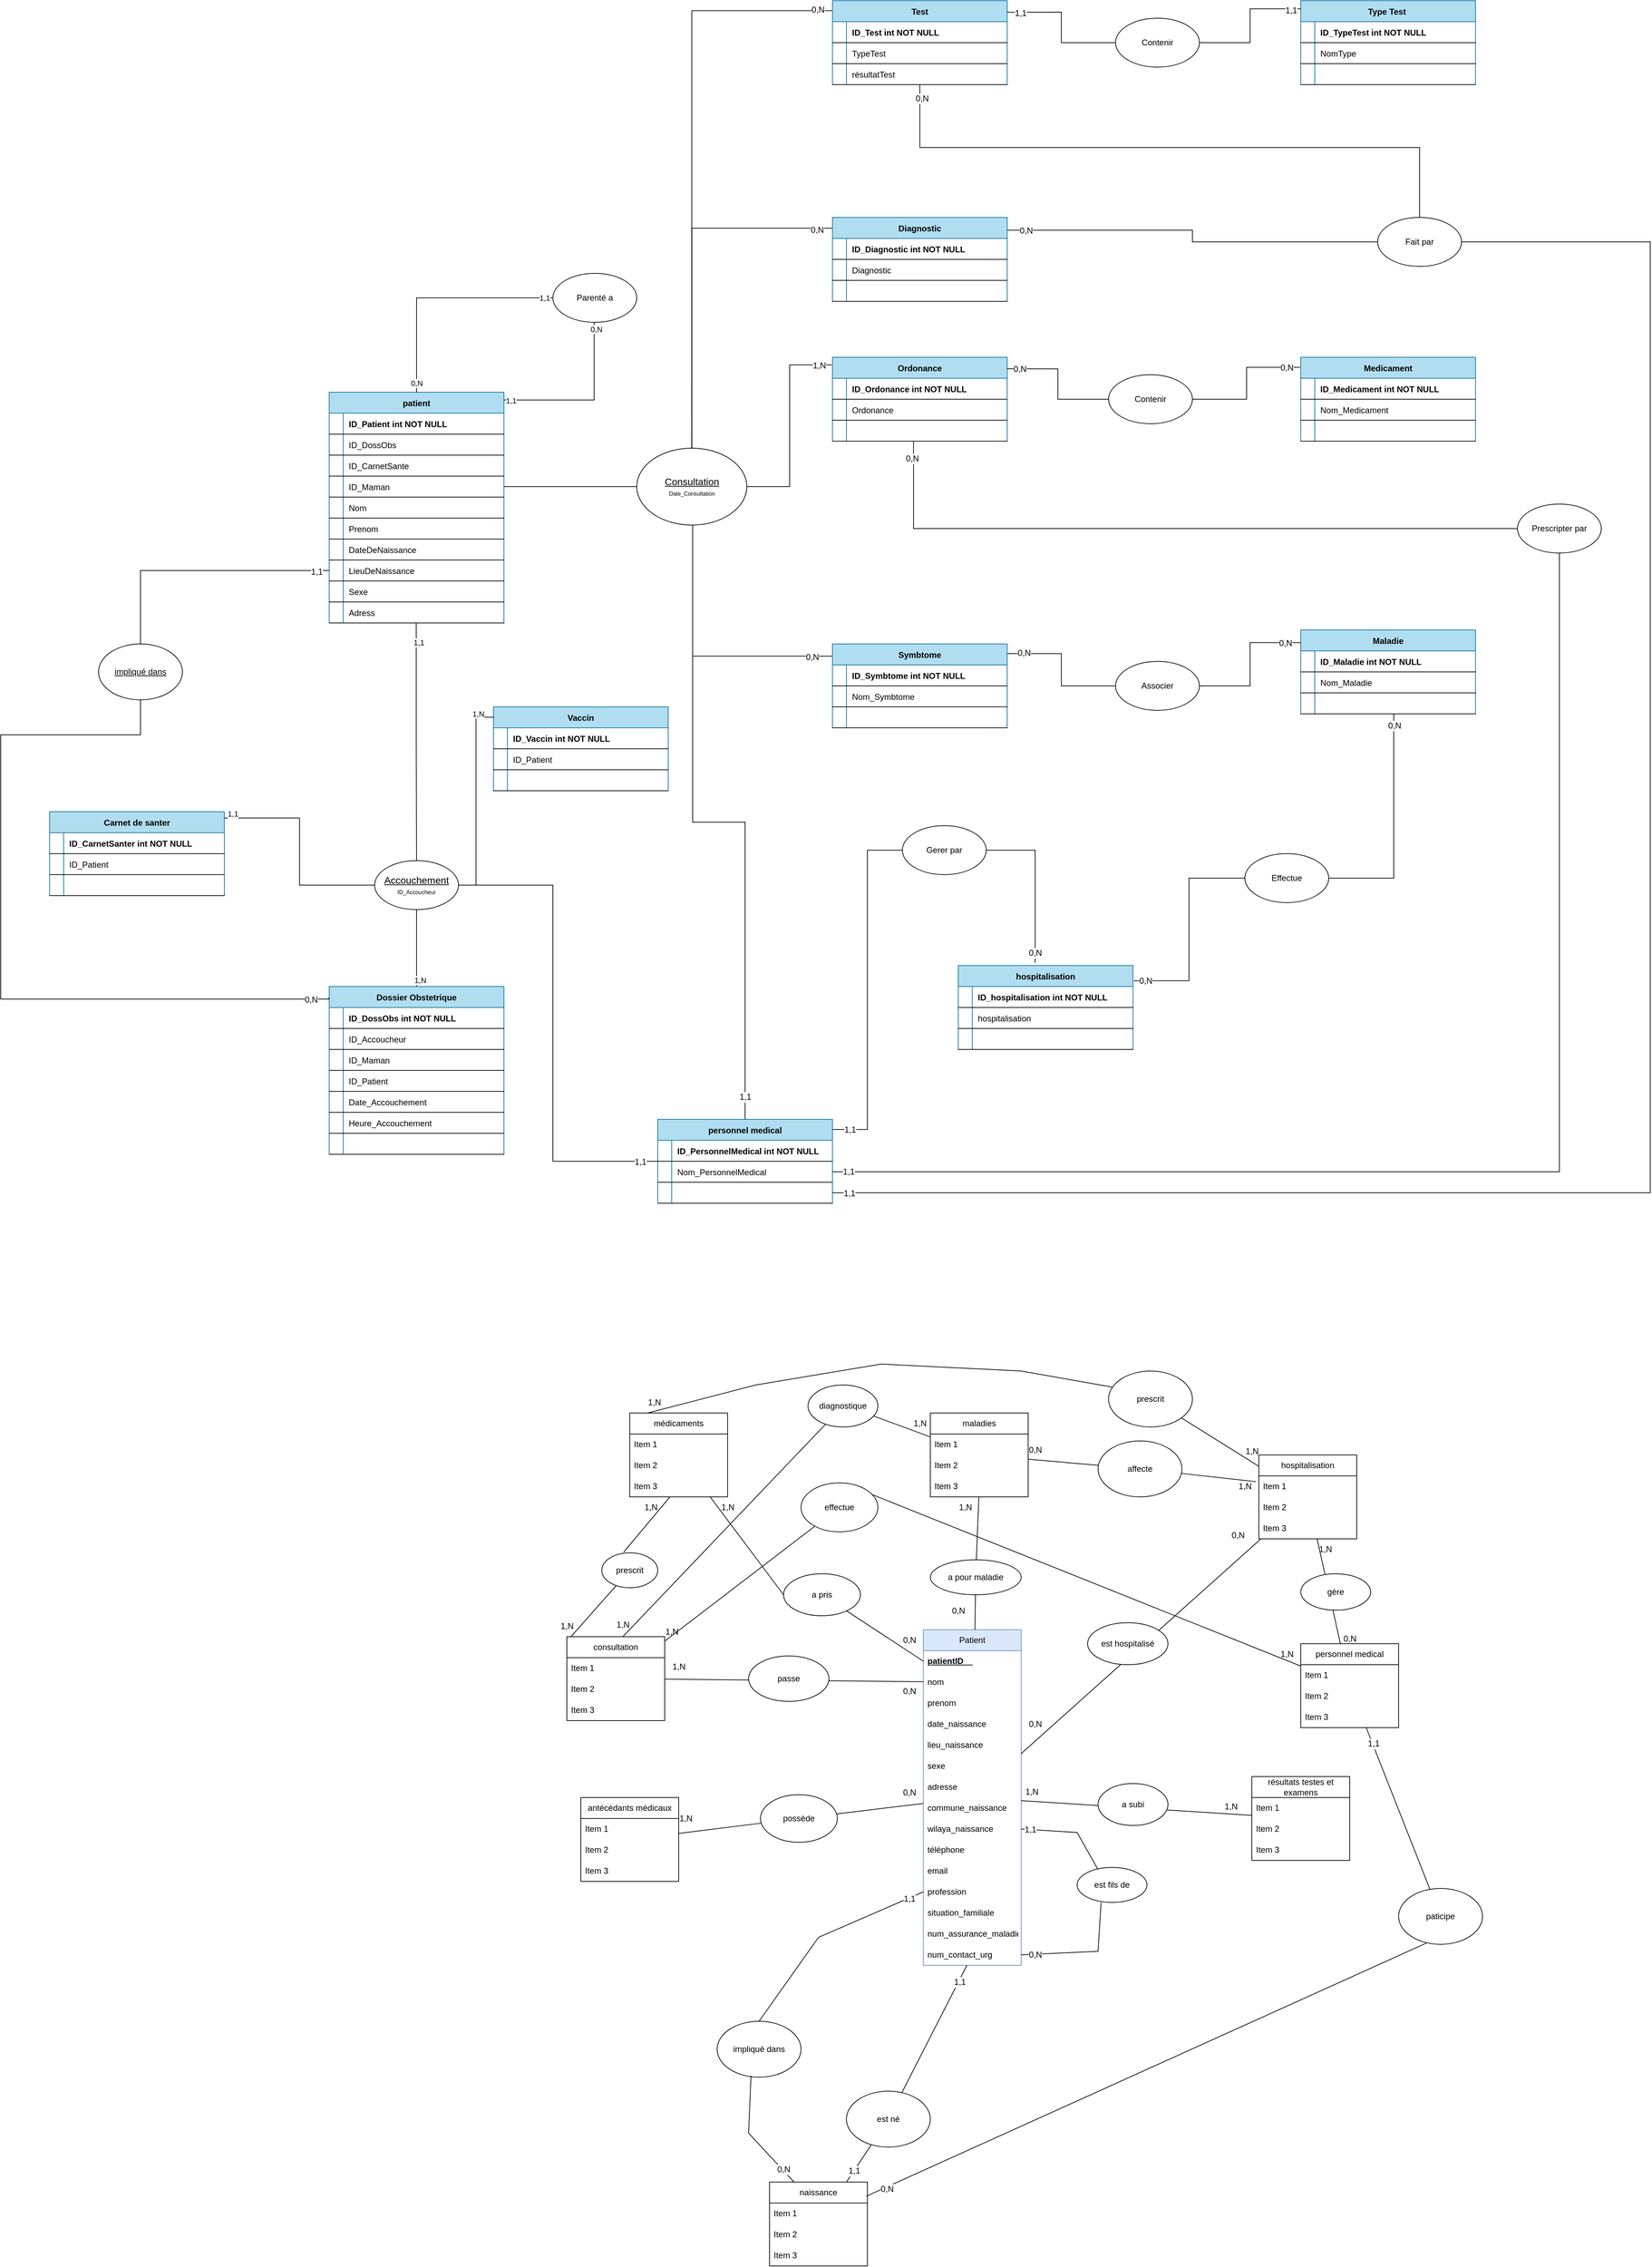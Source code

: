 <mxfile version="21.2.9" type="github">
  <diagram name="Page-1" id="83Nwqfm57sAP1iwrYhef">
    <mxGraphModel dx="1444" dy="1305" grid="1" gridSize="10" guides="1" tooltips="1" connect="1" arrows="1" fold="1" page="1" pageScale="1" pageWidth="850" pageHeight="1100" math="0" shadow="0">
      <root>
        <mxCell id="0" />
        <mxCell id="1" parent="0" />
        <mxCell id="zyiEja8BJtaWCT0rI3jD-1" value="patient" style="shape=table;startSize=30;container=1;collapsible=1;childLayout=tableLayout;fixedRows=1;rowLines=0;fontStyle=1;align=center;resizeLast=1;fillColor=#b1ddf0;strokeColor=#10739e;" vertex="1" parent="1">
          <mxGeometry x="510" y="740" width="250" height="330" as="geometry" />
        </mxCell>
        <mxCell id="zyiEja8BJtaWCT0rI3jD-2" value="" style="shape=partialRectangle;collapsible=0;dropTarget=0;pointerEvents=0;fillColor=none;points=[[0,0.5],[1,0.5]];portConstraint=eastwest;top=0;left=0;right=0;bottom=1;" vertex="1" parent="zyiEja8BJtaWCT0rI3jD-1">
          <mxGeometry y="30" width="250" height="30" as="geometry" />
        </mxCell>
        <mxCell id="zyiEja8BJtaWCT0rI3jD-3" value="" style="shape=partialRectangle;overflow=hidden;connectable=0;fillColor=none;top=0;left=0;bottom=0;right=0;fontStyle=1;" vertex="1" parent="zyiEja8BJtaWCT0rI3jD-2">
          <mxGeometry width="20" height="30" as="geometry">
            <mxRectangle width="20" height="30" as="alternateBounds" />
          </mxGeometry>
        </mxCell>
        <mxCell id="zyiEja8BJtaWCT0rI3jD-4" value="ID_Patient int NOT NULL " style="shape=partialRectangle;overflow=hidden;connectable=0;fillColor=none;top=0;left=0;bottom=0;right=0;align=left;spacingLeft=6;fontStyle=1;" vertex="1" parent="zyiEja8BJtaWCT0rI3jD-2">
          <mxGeometry x="20" width="230" height="30" as="geometry">
            <mxRectangle width="230" height="30" as="alternateBounds" />
          </mxGeometry>
        </mxCell>
        <mxCell id="zyiEja8BJtaWCT0rI3jD-5" value="" style="shape=partialRectangle;collapsible=0;dropTarget=0;pointerEvents=0;fillColor=none;points=[[0,0.5],[1,0.5]];portConstraint=eastwest;top=0;left=0;right=0;bottom=1;" vertex="1" parent="zyiEja8BJtaWCT0rI3jD-1">
          <mxGeometry y="60" width="250" height="30" as="geometry" />
        </mxCell>
        <mxCell id="zyiEja8BJtaWCT0rI3jD-6" value="" style="shape=partialRectangle;overflow=hidden;connectable=0;fillColor=none;top=0;left=0;bottom=0;right=0;fontStyle=1;" vertex="1" parent="zyiEja8BJtaWCT0rI3jD-5">
          <mxGeometry width="20" height="30" as="geometry">
            <mxRectangle width="20" height="30" as="alternateBounds" />
          </mxGeometry>
        </mxCell>
        <mxCell id="zyiEja8BJtaWCT0rI3jD-7" value="ID_DossObs" style="shape=partialRectangle;overflow=hidden;connectable=0;fillColor=none;top=0;left=0;bottom=0;right=0;align=left;spacingLeft=6;fontStyle=0;" vertex="1" parent="zyiEja8BJtaWCT0rI3jD-5">
          <mxGeometry x="20" width="230" height="30" as="geometry">
            <mxRectangle width="230" height="30" as="alternateBounds" />
          </mxGeometry>
        </mxCell>
        <mxCell id="zyiEja8BJtaWCT0rI3jD-8" value="" style="shape=partialRectangle;collapsible=0;dropTarget=0;pointerEvents=0;fillColor=none;points=[[0,0.5],[1,0.5]];portConstraint=eastwest;top=0;left=0;right=0;bottom=1;" vertex="1" parent="zyiEja8BJtaWCT0rI3jD-1">
          <mxGeometry y="90" width="250" height="30" as="geometry" />
        </mxCell>
        <mxCell id="zyiEja8BJtaWCT0rI3jD-9" value="" style="shape=partialRectangle;overflow=hidden;connectable=0;fillColor=none;top=0;left=0;bottom=0;right=0;fontStyle=1;" vertex="1" parent="zyiEja8BJtaWCT0rI3jD-8">
          <mxGeometry width="20" height="30" as="geometry">
            <mxRectangle width="20" height="30" as="alternateBounds" />
          </mxGeometry>
        </mxCell>
        <mxCell id="zyiEja8BJtaWCT0rI3jD-10" value="ID_CarnetSante " style="shape=partialRectangle;overflow=hidden;connectable=0;fillColor=none;top=0;left=0;bottom=0;right=0;align=left;spacingLeft=6;fontStyle=0;" vertex="1" parent="zyiEja8BJtaWCT0rI3jD-8">
          <mxGeometry x="20" width="230" height="30" as="geometry">
            <mxRectangle width="230" height="30" as="alternateBounds" />
          </mxGeometry>
        </mxCell>
        <mxCell id="zyiEja8BJtaWCT0rI3jD-23" value="" style="shape=partialRectangle;collapsible=0;dropTarget=0;pointerEvents=0;fillColor=none;points=[[0,0.5],[1,0.5]];portConstraint=eastwest;top=0;left=0;right=0;bottom=1;" vertex="1" parent="zyiEja8BJtaWCT0rI3jD-1">
          <mxGeometry y="120" width="250" height="30" as="geometry" />
        </mxCell>
        <mxCell id="zyiEja8BJtaWCT0rI3jD-24" value="" style="shape=partialRectangle;overflow=hidden;connectable=0;fillColor=none;top=0;left=0;bottom=0;right=0;fontStyle=1;" vertex="1" parent="zyiEja8BJtaWCT0rI3jD-23">
          <mxGeometry width="20" height="30" as="geometry">
            <mxRectangle width="20" height="30" as="alternateBounds" />
          </mxGeometry>
        </mxCell>
        <mxCell id="zyiEja8BJtaWCT0rI3jD-25" value="ID_Maman" style="shape=partialRectangle;overflow=hidden;connectable=0;fillColor=none;top=0;left=0;bottom=0;right=0;align=left;spacingLeft=6;fontStyle=0;" vertex="1" parent="zyiEja8BJtaWCT0rI3jD-23">
          <mxGeometry x="20" width="230" height="30" as="geometry">
            <mxRectangle width="230" height="30" as="alternateBounds" />
          </mxGeometry>
        </mxCell>
        <mxCell id="zyiEja8BJtaWCT0rI3jD-11" value="" style="shape=partialRectangle;collapsible=0;dropTarget=0;pointerEvents=0;fillColor=none;points=[[0,0.5],[1,0.5]];portConstraint=eastwest;top=0;left=0;right=0;bottom=1;" vertex="1" parent="zyiEja8BJtaWCT0rI3jD-1">
          <mxGeometry y="150" width="250" height="30" as="geometry" />
        </mxCell>
        <mxCell id="zyiEja8BJtaWCT0rI3jD-12" value="" style="shape=partialRectangle;overflow=hidden;connectable=0;fillColor=none;top=0;left=0;bottom=0;right=0;fontStyle=1;" vertex="1" parent="zyiEja8BJtaWCT0rI3jD-11">
          <mxGeometry width="20" height="30" as="geometry">
            <mxRectangle width="20" height="30" as="alternateBounds" />
          </mxGeometry>
        </mxCell>
        <mxCell id="zyiEja8BJtaWCT0rI3jD-13" value="Nom" style="shape=partialRectangle;overflow=hidden;connectable=0;fillColor=none;top=0;left=0;bottom=0;right=0;align=left;spacingLeft=6;fontStyle=0;" vertex="1" parent="zyiEja8BJtaWCT0rI3jD-11">
          <mxGeometry x="20" width="230" height="30" as="geometry">
            <mxRectangle width="230" height="30" as="alternateBounds" />
          </mxGeometry>
        </mxCell>
        <mxCell id="zyiEja8BJtaWCT0rI3jD-14" value="" style="shape=partialRectangle;collapsible=0;dropTarget=0;pointerEvents=0;fillColor=none;points=[[0,0.5],[1,0.5]];portConstraint=eastwest;top=0;left=0;right=0;bottom=1;" vertex="1" parent="zyiEja8BJtaWCT0rI3jD-1">
          <mxGeometry y="180" width="250" height="30" as="geometry" />
        </mxCell>
        <mxCell id="zyiEja8BJtaWCT0rI3jD-15" value="" style="shape=partialRectangle;overflow=hidden;connectable=0;fillColor=none;top=0;left=0;bottom=0;right=0;fontStyle=1;" vertex="1" parent="zyiEja8BJtaWCT0rI3jD-14">
          <mxGeometry width="20" height="30" as="geometry">
            <mxRectangle width="20" height="30" as="alternateBounds" />
          </mxGeometry>
        </mxCell>
        <mxCell id="zyiEja8BJtaWCT0rI3jD-16" value="Prenom" style="shape=partialRectangle;overflow=hidden;connectable=0;fillColor=none;top=0;left=0;bottom=0;right=0;align=left;spacingLeft=6;fontStyle=0;" vertex="1" parent="zyiEja8BJtaWCT0rI3jD-14">
          <mxGeometry x="20" width="230" height="30" as="geometry">
            <mxRectangle width="230" height="30" as="alternateBounds" />
          </mxGeometry>
        </mxCell>
        <mxCell id="zyiEja8BJtaWCT0rI3jD-17" value="" style="shape=partialRectangle;collapsible=0;dropTarget=0;pointerEvents=0;fillColor=none;points=[[0,0.5],[1,0.5]];portConstraint=eastwest;top=0;left=0;right=0;bottom=1;" vertex="1" parent="zyiEja8BJtaWCT0rI3jD-1">
          <mxGeometry y="210" width="250" height="30" as="geometry" />
        </mxCell>
        <mxCell id="zyiEja8BJtaWCT0rI3jD-18" value="" style="shape=partialRectangle;overflow=hidden;connectable=0;fillColor=none;top=0;left=0;bottom=0;right=0;fontStyle=1;" vertex="1" parent="zyiEja8BJtaWCT0rI3jD-17">
          <mxGeometry width="20" height="30" as="geometry">
            <mxRectangle width="20" height="30" as="alternateBounds" />
          </mxGeometry>
        </mxCell>
        <mxCell id="zyiEja8BJtaWCT0rI3jD-19" value="DateDeNaissance" style="shape=partialRectangle;overflow=hidden;connectable=0;fillColor=none;top=0;left=0;bottom=0;right=0;align=left;spacingLeft=6;fontStyle=0;" vertex="1" parent="zyiEja8BJtaWCT0rI3jD-17">
          <mxGeometry x="20" width="230" height="30" as="geometry">
            <mxRectangle width="230" height="30" as="alternateBounds" />
          </mxGeometry>
        </mxCell>
        <mxCell id="zyiEja8BJtaWCT0rI3jD-20" value="" style="shape=partialRectangle;collapsible=0;dropTarget=0;pointerEvents=0;fillColor=none;points=[[0,0.5],[1,0.5]];portConstraint=eastwest;top=0;left=0;right=0;bottom=1;" vertex="1" parent="zyiEja8BJtaWCT0rI3jD-1">
          <mxGeometry y="240" width="250" height="30" as="geometry" />
        </mxCell>
        <mxCell id="zyiEja8BJtaWCT0rI3jD-21" value="" style="shape=partialRectangle;overflow=hidden;connectable=0;fillColor=none;top=0;left=0;bottom=0;right=0;fontStyle=1;" vertex="1" parent="zyiEja8BJtaWCT0rI3jD-20">
          <mxGeometry width="20" height="30" as="geometry">
            <mxRectangle width="20" height="30" as="alternateBounds" />
          </mxGeometry>
        </mxCell>
        <mxCell id="zyiEja8BJtaWCT0rI3jD-22" value="LieuDeNaissance" style="shape=partialRectangle;overflow=hidden;connectable=0;fillColor=none;top=0;left=0;bottom=0;right=0;align=left;spacingLeft=6;fontStyle=0;" vertex="1" parent="zyiEja8BJtaWCT0rI3jD-20">
          <mxGeometry x="20" width="230" height="30" as="geometry">
            <mxRectangle width="230" height="30" as="alternateBounds" />
          </mxGeometry>
        </mxCell>
        <mxCell id="zyiEja8BJtaWCT0rI3jD-26" value="" style="shape=partialRectangle;collapsible=0;dropTarget=0;pointerEvents=0;fillColor=none;points=[[0,0.5],[1,0.5]];portConstraint=eastwest;top=0;left=0;right=0;bottom=1;" vertex="1" parent="zyiEja8BJtaWCT0rI3jD-1">
          <mxGeometry y="270" width="250" height="30" as="geometry" />
        </mxCell>
        <mxCell id="zyiEja8BJtaWCT0rI3jD-27" value="" style="shape=partialRectangle;overflow=hidden;connectable=0;fillColor=none;top=0;left=0;bottom=0;right=0;fontStyle=1;" vertex="1" parent="zyiEja8BJtaWCT0rI3jD-26">
          <mxGeometry width="20" height="30" as="geometry">
            <mxRectangle width="20" height="30" as="alternateBounds" />
          </mxGeometry>
        </mxCell>
        <mxCell id="zyiEja8BJtaWCT0rI3jD-28" value="Sexe " style="shape=partialRectangle;overflow=hidden;connectable=0;fillColor=none;top=0;left=0;bottom=0;right=0;align=left;spacingLeft=6;fontStyle=0;" vertex="1" parent="zyiEja8BJtaWCT0rI3jD-26">
          <mxGeometry x="20" width="230" height="30" as="geometry">
            <mxRectangle width="230" height="30" as="alternateBounds" />
          </mxGeometry>
        </mxCell>
        <mxCell id="zyiEja8BJtaWCT0rI3jD-29" value="" style="shape=partialRectangle;collapsible=0;dropTarget=0;pointerEvents=0;fillColor=none;points=[[0,0.5],[1,0.5]];portConstraint=eastwest;top=0;left=0;right=0;bottom=1;" vertex="1" parent="zyiEja8BJtaWCT0rI3jD-1">
          <mxGeometry y="300" width="250" height="30" as="geometry" />
        </mxCell>
        <mxCell id="zyiEja8BJtaWCT0rI3jD-30" value="" style="shape=partialRectangle;overflow=hidden;connectable=0;fillColor=none;top=0;left=0;bottom=0;right=0;fontStyle=1;" vertex="1" parent="zyiEja8BJtaWCT0rI3jD-29">
          <mxGeometry width="20" height="30" as="geometry">
            <mxRectangle width="20" height="30" as="alternateBounds" />
          </mxGeometry>
        </mxCell>
        <mxCell id="zyiEja8BJtaWCT0rI3jD-31" value="Adress" style="shape=partialRectangle;overflow=hidden;connectable=0;fillColor=none;top=0;left=0;bottom=0;right=0;align=left;spacingLeft=6;fontStyle=0;" vertex="1" parent="zyiEja8BJtaWCT0rI3jD-29">
          <mxGeometry x="20" width="230" height="30" as="geometry">
            <mxRectangle width="230" height="30" as="alternateBounds" />
          </mxGeometry>
        </mxCell>
        <mxCell id="zyiEja8BJtaWCT0rI3jD-40" value="Dossier Obstetrique" style="shape=table;startSize=30;container=1;collapsible=1;childLayout=tableLayout;fixedRows=1;rowLines=0;fontStyle=1;align=center;resizeLast=1;fillColor=#b1ddf0;strokeColor=#10739e;" vertex="1" parent="1">
          <mxGeometry x="510" y="1590" width="250" height="240" as="geometry" />
        </mxCell>
        <mxCell id="zyiEja8BJtaWCT0rI3jD-41" value="" style="shape=partialRectangle;collapsible=0;dropTarget=0;pointerEvents=0;fillColor=none;points=[[0,0.5],[1,0.5]];portConstraint=eastwest;top=0;left=0;right=0;bottom=1;" vertex="1" parent="zyiEja8BJtaWCT0rI3jD-40">
          <mxGeometry y="30" width="250" height="30" as="geometry" />
        </mxCell>
        <mxCell id="zyiEja8BJtaWCT0rI3jD-42" value="" style="shape=partialRectangle;overflow=hidden;connectable=0;fillColor=none;top=0;left=0;bottom=0;right=0;fontStyle=1;" vertex="1" parent="zyiEja8BJtaWCT0rI3jD-41">
          <mxGeometry width="20" height="30" as="geometry">
            <mxRectangle width="20" height="30" as="alternateBounds" />
          </mxGeometry>
        </mxCell>
        <mxCell id="zyiEja8BJtaWCT0rI3jD-43" value="ID_DossObs int NOT NULL " style="shape=partialRectangle;overflow=hidden;connectable=0;fillColor=none;top=0;left=0;bottom=0;right=0;align=left;spacingLeft=6;fontStyle=1;" vertex="1" parent="zyiEja8BJtaWCT0rI3jD-41">
          <mxGeometry x="20" width="230" height="30" as="geometry">
            <mxRectangle width="230" height="30" as="alternateBounds" />
          </mxGeometry>
        </mxCell>
        <mxCell id="zyiEja8BJtaWCT0rI3jD-44" value="" style="shape=partialRectangle;collapsible=0;dropTarget=0;pointerEvents=0;fillColor=none;points=[[0,0.5],[1,0.5]];portConstraint=eastwest;top=0;left=0;right=0;bottom=1;" vertex="1" parent="zyiEja8BJtaWCT0rI3jD-40">
          <mxGeometry y="60" width="250" height="30" as="geometry" />
        </mxCell>
        <mxCell id="zyiEja8BJtaWCT0rI3jD-45" value="" style="shape=partialRectangle;overflow=hidden;connectable=0;fillColor=none;top=0;left=0;bottom=0;right=0;fontStyle=1;" vertex="1" parent="zyiEja8BJtaWCT0rI3jD-44">
          <mxGeometry width="20" height="30" as="geometry">
            <mxRectangle width="20" height="30" as="alternateBounds" />
          </mxGeometry>
        </mxCell>
        <mxCell id="zyiEja8BJtaWCT0rI3jD-46" value="ID_Accoucheur" style="shape=partialRectangle;overflow=hidden;connectable=0;fillColor=none;top=0;left=0;bottom=0;right=0;align=left;spacingLeft=6;fontStyle=0;" vertex="1" parent="zyiEja8BJtaWCT0rI3jD-44">
          <mxGeometry x="20" width="230" height="30" as="geometry">
            <mxRectangle width="230" height="30" as="alternateBounds" />
          </mxGeometry>
        </mxCell>
        <mxCell id="zyiEja8BJtaWCT0rI3jD-47" value="" style="shape=partialRectangle;collapsible=0;dropTarget=0;pointerEvents=0;fillColor=none;points=[[0,0.5],[1,0.5]];portConstraint=eastwest;top=0;left=0;right=0;bottom=1;" vertex="1" parent="zyiEja8BJtaWCT0rI3jD-40">
          <mxGeometry y="90" width="250" height="30" as="geometry" />
        </mxCell>
        <mxCell id="zyiEja8BJtaWCT0rI3jD-48" value="" style="shape=partialRectangle;overflow=hidden;connectable=0;fillColor=none;top=0;left=0;bottom=0;right=0;fontStyle=1;" vertex="1" parent="zyiEja8BJtaWCT0rI3jD-47">
          <mxGeometry width="20" height="30" as="geometry">
            <mxRectangle width="20" height="30" as="alternateBounds" />
          </mxGeometry>
        </mxCell>
        <mxCell id="zyiEja8BJtaWCT0rI3jD-49" value="ID_Maman" style="shape=partialRectangle;overflow=hidden;connectable=0;fillColor=none;top=0;left=0;bottom=0;right=0;align=left;spacingLeft=6;fontStyle=0;" vertex="1" parent="zyiEja8BJtaWCT0rI3jD-47">
          <mxGeometry x="20" width="230" height="30" as="geometry">
            <mxRectangle width="230" height="30" as="alternateBounds" />
          </mxGeometry>
        </mxCell>
        <mxCell id="zyiEja8BJtaWCT0rI3jD-50" value="" style="shape=partialRectangle;collapsible=0;dropTarget=0;pointerEvents=0;fillColor=none;points=[[0,0.5],[1,0.5]];portConstraint=eastwest;top=0;left=0;right=0;bottom=1;" vertex="1" parent="zyiEja8BJtaWCT0rI3jD-40">
          <mxGeometry y="120" width="250" height="30" as="geometry" />
        </mxCell>
        <mxCell id="zyiEja8BJtaWCT0rI3jD-51" value="" style="shape=partialRectangle;overflow=hidden;connectable=0;fillColor=none;top=0;left=0;bottom=0;right=0;fontStyle=1;" vertex="1" parent="zyiEja8BJtaWCT0rI3jD-50">
          <mxGeometry width="20" height="30" as="geometry">
            <mxRectangle width="20" height="30" as="alternateBounds" />
          </mxGeometry>
        </mxCell>
        <mxCell id="zyiEja8BJtaWCT0rI3jD-52" value="ID_Patient" style="shape=partialRectangle;overflow=hidden;connectable=0;fillColor=none;top=0;left=0;bottom=0;right=0;align=left;spacingLeft=6;fontStyle=0;" vertex="1" parent="zyiEja8BJtaWCT0rI3jD-50">
          <mxGeometry x="20" width="230" height="30" as="geometry">
            <mxRectangle width="230" height="30" as="alternateBounds" />
          </mxGeometry>
        </mxCell>
        <mxCell id="zyiEja8BJtaWCT0rI3jD-53" value="" style="shape=partialRectangle;collapsible=0;dropTarget=0;pointerEvents=0;fillColor=none;points=[[0,0.5],[1,0.5]];portConstraint=eastwest;top=0;left=0;right=0;bottom=1;" vertex="1" parent="zyiEja8BJtaWCT0rI3jD-40">
          <mxGeometry y="150" width="250" height="30" as="geometry" />
        </mxCell>
        <mxCell id="zyiEja8BJtaWCT0rI3jD-54" value="" style="shape=partialRectangle;overflow=hidden;connectable=0;fillColor=none;top=0;left=0;bottom=0;right=0;fontStyle=1;" vertex="1" parent="zyiEja8BJtaWCT0rI3jD-53">
          <mxGeometry width="20" height="30" as="geometry">
            <mxRectangle width="20" height="30" as="alternateBounds" />
          </mxGeometry>
        </mxCell>
        <mxCell id="zyiEja8BJtaWCT0rI3jD-55" value="Date_Accouchement" style="shape=partialRectangle;overflow=hidden;connectable=0;fillColor=none;top=0;left=0;bottom=0;right=0;align=left;spacingLeft=6;fontStyle=0;" vertex="1" parent="zyiEja8BJtaWCT0rI3jD-53">
          <mxGeometry x="20" width="230" height="30" as="geometry">
            <mxRectangle width="230" height="30" as="alternateBounds" />
          </mxGeometry>
        </mxCell>
        <mxCell id="zyiEja8BJtaWCT0rI3jD-56" value="" style="shape=partialRectangle;collapsible=0;dropTarget=0;pointerEvents=0;fillColor=none;points=[[0,0.5],[1,0.5]];portConstraint=eastwest;top=0;left=0;right=0;bottom=1;" vertex="1" parent="zyiEja8BJtaWCT0rI3jD-40">
          <mxGeometry y="180" width="250" height="30" as="geometry" />
        </mxCell>
        <mxCell id="zyiEja8BJtaWCT0rI3jD-57" value="" style="shape=partialRectangle;overflow=hidden;connectable=0;fillColor=none;top=0;left=0;bottom=0;right=0;fontStyle=1;" vertex="1" parent="zyiEja8BJtaWCT0rI3jD-56">
          <mxGeometry width="20" height="30" as="geometry">
            <mxRectangle width="20" height="30" as="alternateBounds" />
          </mxGeometry>
        </mxCell>
        <mxCell id="zyiEja8BJtaWCT0rI3jD-58" value="Heure_Accouchement" style="shape=partialRectangle;overflow=hidden;connectable=0;fillColor=none;top=0;left=0;bottom=0;right=0;align=left;spacingLeft=6;fontStyle=0;" vertex="1" parent="zyiEja8BJtaWCT0rI3jD-56">
          <mxGeometry x="20" width="230" height="30" as="geometry">
            <mxRectangle width="230" height="30" as="alternateBounds" />
          </mxGeometry>
        </mxCell>
        <mxCell id="zyiEja8BJtaWCT0rI3jD-68" value="" style="shape=partialRectangle;collapsible=0;dropTarget=0;pointerEvents=0;fillColor=none;points=[[0,0.5],[1,0.5]];portConstraint=eastwest;top=0;left=0;right=0;bottom=1;" vertex="1" parent="zyiEja8BJtaWCT0rI3jD-40">
          <mxGeometry y="210" width="250" height="30" as="geometry" />
        </mxCell>
        <mxCell id="zyiEja8BJtaWCT0rI3jD-69" value="" style="shape=partialRectangle;overflow=hidden;connectable=0;fillColor=none;top=0;left=0;bottom=0;right=0;fontStyle=1;" vertex="1" parent="zyiEja8BJtaWCT0rI3jD-68">
          <mxGeometry width="20" height="30" as="geometry">
            <mxRectangle width="20" height="30" as="alternateBounds" />
          </mxGeometry>
        </mxCell>
        <mxCell id="zyiEja8BJtaWCT0rI3jD-70" value="" style="shape=partialRectangle;overflow=hidden;connectable=0;fillColor=none;top=0;left=0;bottom=0;right=0;align=left;spacingLeft=6;fontStyle=0;" vertex="1" parent="zyiEja8BJtaWCT0rI3jD-68">
          <mxGeometry x="20" width="230" height="30" as="geometry">
            <mxRectangle width="230" height="30" as="alternateBounds" />
          </mxGeometry>
        </mxCell>
        <mxCell id="zyiEja8BJtaWCT0rI3jD-72" style="edgeStyle=orthogonalEdgeStyle;rounded=0;orthogonalLoop=1;jettySize=auto;html=1;entryX=1.004;entryY=0.064;entryDx=0;entryDy=0;entryPerimeter=0;endArrow=none;endFill=0;" edge="1" parent="1">
          <mxGeometry relative="1" as="geometry">
            <mxPoint x="889" y="630.0" as="sourcePoint" />
            <mxPoint x="760.0" y="751.12" as="targetPoint" />
            <Array as="points">
              <mxPoint x="889" y="751" />
            </Array>
          </mxGeometry>
        </mxCell>
        <mxCell id="zyiEja8BJtaWCT0rI3jD-74" value="0,N" style="edgeLabel;html=1;align=center;verticalAlign=middle;resizable=0;points=[];" vertex="1" connectable="0" parent="zyiEja8BJtaWCT0rI3jD-72">
          <mxGeometry x="-0.843" y="3" relative="1" as="geometry">
            <mxPoint as="offset" />
          </mxGeometry>
        </mxCell>
        <mxCell id="zyiEja8BJtaWCT0rI3jD-75" value="1,1" style="edgeLabel;html=1;align=center;verticalAlign=middle;resizable=0;points=[];" vertex="1" connectable="0" parent="zyiEja8BJtaWCT0rI3jD-72">
          <mxGeometry x="0.951" y="1" relative="1" as="geometry">
            <mxPoint x="4" as="offset" />
          </mxGeometry>
        </mxCell>
        <mxCell id="zyiEja8BJtaWCT0rI3jD-73" style="edgeStyle=orthogonalEdgeStyle;rounded=0;orthogonalLoop=1;jettySize=auto;html=1;entryX=0.5;entryY=0;entryDx=0;entryDy=0;endArrow=none;endFill=0;" edge="1" parent="1" source="zyiEja8BJtaWCT0rI3jD-71" target="zyiEja8BJtaWCT0rI3jD-1">
          <mxGeometry relative="1" as="geometry" />
        </mxCell>
        <mxCell id="zyiEja8BJtaWCT0rI3jD-76" value="1,1" style="edgeLabel;html=1;align=center;verticalAlign=middle;resizable=0;points=[];" vertex="1" connectable="0" parent="zyiEja8BJtaWCT0rI3jD-73">
          <mxGeometry x="-0.924" relative="1" as="geometry">
            <mxPoint as="offset" />
          </mxGeometry>
        </mxCell>
        <mxCell id="zyiEja8BJtaWCT0rI3jD-77" value="0,N" style="edgeLabel;html=1;align=center;verticalAlign=middle;resizable=0;points=[];" vertex="1" connectable="0" parent="zyiEja8BJtaWCT0rI3jD-73">
          <mxGeometry x="0.919" relative="1" as="geometry">
            <mxPoint as="offset" />
          </mxGeometry>
        </mxCell>
        <mxCell id="zyiEja8BJtaWCT0rI3jD-71" value="Parenté a" style="ellipse;whiteSpace=wrap;html=1;align=center;" vertex="1" parent="1">
          <mxGeometry x="830" y="570" width="120" height="70" as="geometry" />
        </mxCell>
        <object label="&lt;u&gt;&lt;font style=&quot;font-size: 14px;&quot;&gt;Accouchement&lt;/font&gt;&lt;br&gt;&lt;/u&gt;&lt;font style=&quot;font-size: 8px;&quot;&gt;ID_Accoucheur&lt;/font&gt;&lt;u&gt;&lt;br&gt;&lt;/u&gt;" ID_Accoucheur="" placeholders="1" id="zyiEja8BJtaWCT0rI3jD-78">
          <mxCell style="ellipse;whiteSpace=wrap;html=1;align=center;" vertex="1" parent="1">
            <mxGeometry x="575" y="1410" width="120" height="70" as="geometry" />
          </mxCell>
        </object>
        <mxCell id="zyiEja8BJtaWCT0rI3jD-79" style="edgeStyle=orthogonalEdgeStyle;rounded=0;orthogonalLoop=1;jettySize=auto;html=1;endArrow=none;endFill=0;exitX=0.498;exitY=1.025;exitDx=0;exitDy=0;exitPerimeter=0;entryX=0.5;entryY=0;entryDx=0;entryDy=0;" edge="1" parent="1" source="zyiEja8BJtaWCT0rI3jD-29" target="zyiEja8BJtaWCT0rI3jD-78">
          <mxGeometry relative="1" as="geometry">
            <mxPoint x="869" y="1100" as="sourcePoint" />
            <mxPoint x="660" y="1150" as="targetPoint" />
            <Array as="points" />
          </mxGeometry>
        </mxCell>
        <mxCell id="zyiEja8BJtaWCT0rI3jD-80" value="1,1" style="edgeLabel;html=1;align=center;verticalAlign=middle;resizable=0;points=[];" vertex="1" connectable="0" parent="zyiEja8BJtaWCT0rI3jD-79">
          <mxGeometry x="-0.843" y="3" relative="1" as="geometry">
            <mxPoint as="offset" />
          </mxGeometry>
        </mxCell>
        <mxCell id="zyiEja8BJtaWCT0rI3jD-82" style="edgeStyle=orthogonalEdgeStyle;rounded=0;orthogonalLoop=1;jettySize=auto;html=1;endArrow=none;endFill=0;exitX=0.5;exitY=1;exitDx=0;exitDy=0;entryX=0.5;entryY=0;entryDx=0;entryDy=0;" edge="1" parent="1" source="zyiEja8BJtaWCT0rI3jD-78" target="zyiEja8BJtaWCT0rI3jD-40">
          <mxGeometry relative="1" as="geometry">
            <mxPoint x="634.7" y="1500" as="sourcePoint" />
            <mxPoint x="634.7" y="1619" as="targetPoint" />
            <Array as="points" />
          </mxGeometry>
        </mxCell>
        <mxCell id="zyiEja8BJtaWCT0rI3jD-84" value="1,N" style="edgeLabel;html=1;align=center;verticalAlign=middle;resizable=0;points=[];" vertex="1" connectable="0" parent="zyiEja8BJtaWCT0rI3jD-82">
          <mxGeometry x="0.951" y="1" relative="1" as="geometry">
            <mxPoint x="4" y="-7" as="offset" />
          </mxGeometry>
        </mxCell>
        <mxCell id="zyiEja8BJtaWCT0rI3jD-86" value="Carnet de santer" style="shape=table;startSize=30;container=1;collapsible=1;childLayout=tableLayout;fixedRows=1;rowLines=0;fontStyle=1;align=center;resizeLast=1;fillColor=#b1ddf0;strokeColor=#10739e;" vertex="1" parent="1">
          <mxGeometry x="110" y="1340" width="250" height="120" as="geometry" />
        </mxCell>
        <mxCell id="zyiEja8BJtaWCT0rI3jD-87" value="" style="shape=partialRectangle;collapsible=0;dropTarget=0;pointerEvents=0;fillColor=none;points=[[0,0.5],[1,0.5]];portConstraint=eastwest;top=0;left=0;right=0;bottom=1;" vertex="1" parent="zyiEja8BJtaWCT0rI3jD-86">
          <mxGeometry y="30" width="250" height="30" as="geometry" />
        </mxCell>
        <mxCell id="zyiEja8BJtaWCT0rI3jD-88" value="" style="shape=partialRectangle;overflow=hidden;connectable=0;fillColor=none;top=0;left=0;bottom=0;right=0;fontStyle=1;" vertex="1" parent="zyiEja8BJtaWCT0rI3jD-87">
          <mxGeometry width="20" height="30" as="geometry">
            <mxRectangle width="20" height="30" as="alternateBounds" />
          </mxGeometry>
        </mxCell>
        <mxCell id="zyiEja8BJtaWCT0rI3jD-89" value="ID_CarnetSanter int NOT NULL " style="shape=partialRectangle;overflow=hidden;connectable=0;fillColor=none;top=0;left=0;bottom=0;right=0;align=left;spacingLeft=6;fontStyle=1;" vertex="1" parent="zyiEja8BJtaWCT0rI3jD-87">
          <mxGeometry x="20" width="230" height="30" as="geometry">
            <mxRectangle width="230" height="30" as="alternateBounds" />
          </mxGeometry>
        </mxCell>
        <mxCell id="zyiEja8BJtaWCT0rI3jD-96" value="" style="shape=partialRectangle;collapsible=0;dropTarget=0;pointerEvents=0;fillColor=none;points=[[0,0.5],[1,0.5]];portConstraint=eastwest;top=0;left=0;right=0;bottom=1;" vertex="1" parent="zyiEja8BJtaWCT0rI3jD-86">
          <mxGeometry y="60" width="250" height="30" as="geometry" />
        </mxCell>
        <mxCell id="zyiEja8BJtaWCT0rI3jD-97" value="" style="shape=partialRectangle;overflow=hidden;connectable=0;fillColor=none;top=0;left=0;bottom=0;right=0;fontStyle=1;" vertex="1" parent="zyiEja8BJtaWCT0rI3jD-96">
          <mxGeometry width="20" height="30" as="geometry">
            <mxRectangle width="20" height="30" as="alternateBounds" />
          </mxGeometry>
        </mxCell>
        <mxCell id="zyiEja8BJtaWCT0rI3jD-98" value="ID_Patient" style="shape=partialRectangle;overflow=hidden;connectable=0;fillColor=none;top=0;left=0;bottom=0;right=0;align=left;spacingLeft=6;fontStyle=0;" vertex="1" parent="zyiEja8BJtaWCT0rI3jD-96">
          <mxGeometry x="20" width="230" height="30" as="geometry">
            <mxRectangle width="230" height="30" as="alternateBounds" />
          </mxGeometry>
        </mxCell>
        <mxCell id="zyiEja8BJtaWCT0rI3jD-105" value="" style="shape=partialRectangle;collapsible=0;dropTarget=0;pointerEvents=0;fillColor=none;points=[[0,0.5],[1,0.5]];portConstraint=eastwest;top=0;left=0;right=0;bottom=1;" vertex="1" parent="zyiEja8BJtaWCT0rI3jD-86">
          <mxGeometry y="90" width="250" height="30" as="geometry" />
        </mxCell>
        <mxCell id="zyiEja8BJtaWCT0rI3jD-106" value="" style="shape=partialRectangle;overflow=hidden;connectable=0;fillColor=none;top=0;left=0;bottom=0;right=0;fontStyle=1;" vertex="1" parent="zyiEja8BJtaWCT0rI3jD-105">
          <mxGeometry width="20" height="30" as="geometry">
            <mxRectangle width="20" height="30" as="alternateBounds" />
          </mxGeometry>
        </mxCell>
        <mxCell id="zyiEja8BJtaWCT0rI3jD-107" value="" style="shape=partialRectangle;overflow=hidden;connectable=0;fillColor=none;top=0;left=0;bottom=0;right=0;align=left;spacingLeft=6;fontStyle=0;" vertex="1" parent="zyiEja8BJtaWCT0rI3jD-105">
          <mxGeometry x="20" width="230" height="30" as="geometry">
            <mxRectangle width="230" height="30" as="alternateBounds" />
          </mxGeometry>
        </mxCell>
        <mxCell id="zyiEja8BJtaWCT0rI3jD-108" style="edgeStyle=orthogonalEdgeStyle;rounded=0;orthogonalLoop=1;jettySize=auto;html=1;endArrow=none;endFill=0;exitX=0;exitY=0.5;exitDx=0;exitDy=0;entryX=1.001;entryY=0.075;entryDx=0;entryDy=0;entryPerimeter=0;" edge="1" parent="1" source="zyiEja8BJtaWCT0rI3jD-78" target="zyiEja8BJtaWCT0rI3jD-86">
          <mxGeometry relative="1" as="geometry">
            <mxPoint x="450" y="1220" as="sourcePoint" />
            <mxPoint x="451" y="1339" as="targetPoint" />
            <Array as="points" />
          </mxGeometry>
        </mxCell>
        <mxCell id="zyiEja8BJtaWCT0rI3jD-110" value="1,1" style="edgeLabel;html=1;align=center;verticalAlign=middle;resizable=0;points=[];" vertex="1" connectable="0" parent="zyiEja8BJtaWCT0rI3jD-108">
          <mxGeometry x="0.951" y="1" relative="1" as="geometry">
            <mxPoint x="4" y="-7" as="offset" />
          </mxGeometry>
        </mxCell>
        <mxCell id="zyiEja8BJtaWCT0rI3jD-111" value="Vaccin" style="shape=table;startSize=30;container=1;collapsible=1;childLayout=tableLayout;fixedRows=1;rowLines=0;fontStyle=1;align=center;resizeLast=1;fillColor=#b1ddf0;strokeColor=#10739e;" vertex="1" parent="1">
          <mxGeometry x="745" y="1190" width="250" height="120" as="geometry" />
        </mxCell>
        <mxCell id="zyiEja8BJtaWCT0rI3jD-112" value="" style="shape=partialRectangle;collapsible=0;dropTarget=0;pointerEvents=0;fillColor=none;points=[[0,0.5],[1,0.5]];portConstraint=eastwest;top=0;left=0;right=0;bottom=1;" vertex="1" parent="zyiEja8BJtaWCT0rI3jD-111">
          <mxGeometry y="30" width="250" height="30" as="geometry" />
        </mxCell>
        <mxCell id="zyiEja8BJtaWCT0rI3jD-113" value="" style="shape=partialRectangle;overflow=hidden;connectable=0;fillColor=none;top=0;left=0;bottom=0;right=0;fontStyle=1;" vertex="1" parent="zyiEja8BJtaWCT0rI3jD-112">
          <mxGeometry width="20" height="30" as="geometry">
            <mxRectangle width="20" height="30" as="alternateBounds" />
          </mxGeometry>
        </mxCell>
        <mxCell id="zyiEja8BJtaWCT0rI3jD-114" value="ID_Vaccin int NOT NULL " style="shape=partialRectangle;overflow=hidden;connectable=0;fillColor=none;top=0;left=0;bottom=0;right=0;align=left;spacingLeft=6;fontStyle=1;" vertex="1" parent="zyiEja8BJtaWCT0rI3jD-112">
          <mxGeometry x="20" width="230" height="30" as="geometry">
            <mxRectangle width="230" height="30" as="alternateBounds" />
          </mxGeometry>
        </mxCell>
        <mxCell id="zyiEja8BJtaWCT0rI3jD-115" value="" style="shape=partialRectangle;collapsible=0;dropTarget=0;pointerEvents=0;fillColor=none;points=[[0,0.5],[1,0.5]];portConstraint=eastwest;top=0;left=0;right=0;bottom=1;" vertex="1" parent="zyiEja8BJtaWCT0rI3jD-111">
          <mxGeometry y="60" width="250" height="30" as="geometry" />
        </mxCell>
        <mxCell id="zyiEja8BJtaWCT0rI3jD-116" value="" style="shape=partialRectangle;overflow=hidden;connectable=0;fillColor=none;top=0;left=0;bottom=0;right=0;fontStyle=1;" vertex="1" parent="zyiEja8BJtaWCT0rI3jD-115">
          <mxGeometry width="20" height="30" as="geometry">
            <mxRectangle width="20" height="30" as="alternateBounds" />
          </mxGeometry>
        </mxCell>
        <mxCell id="zyiEja8BJtaWCT0rI3jD-117" value="ID_Patient" style="shape=partialRectangle;overflow=hidden;connectable=0;fillColor=none;top=0;left=0;bottom=0;right=0;align=left;spacingLeft=6;fontStyle=0;" vertex="1" parent="zyiEja8BJtaWCT0rI3jD-115">
          <mxGeometry x="20" width="230" height="30" as="geometry">
            <mxRectangle width="230" height="30" as="alternateBounds" />
          </mxGeometry>
        </mxCell>
        <mxCell id="zyiEja8BJtaWCT0rI3jD-118" value="" style="shape=partialRectangle;collapsible=0;dropTarget=0;pointerEvents=0;fillColor=none;points=[[0,0.5],[1,0.5]];portConstraint=eastwest;top=0;left=0;right=0;bottom=1;" vertex="1" parent="zyiEja8BJtaWCT0rI3jD-111">
          <mxGeometry y="90" width="250" height="30" as="geometry" />
        </mxCell>
        <mxCell id="zyiEja8BJtaWCT0rI3jD-119" value="" style="shape=partialRectangle;overflow=hidden;connectable=0;fillColor=none;top=0;left=0;bottom=0;right=0;fontStyle=1;" vertex="1" parent="zyiEja8BJtaWCT0rI3jD-118">
          <mxGeometry width="20" height="30" as="geometry">
            <mxRectangle width="20" height="30" as="alternateBounds" />
          </mxGeometry>
        </mxCell>
        <mxCell id="zyiEja8BJtaWCT0rI3jD-120" value="" style="shape=partialRectangle;overflow=hidden;connectable=0;fillColor=none;top=0;left=0;bottom=0;right=0;align=left;spacingLeft=6;fontStyle=0;" vertex="1" parent="zyiEja8BJtaWCT0rI3jD-118">
          <mxGeometry x="20" width="230" height="30" as="geometry">
            <mxRectangle width="230" height="30" as="alternateBounds" />
          </mxGeometry>
        </mxCell>
        <mxCell id="zyiEja8BJtaWCT0rI3jD-121" style="edgeStyle=orthogonalEdgeStyle;rounded=0;orthogonalLoop=1;jettySize=auto;html=1;endArrow=none;endFill=0;exitX=1;exitY=0.5;exitDx=0;exitDy=0;entryX=0.004;entryY=0.124;entryDx=0;entryDy=0;entryPerimeter=0;" edge="1" parent="1" source="zyiEja8BJtaWCT0rI3jD-78" target="zyiEja8BJtaWCT0rI3jD-111">
          <mxGeometry relative="1" as="geometry">
            <mxPoint x="585" y="1235" as="sourcePoint" />
            <mxPoint x="890" y="1150" as="targetPoint" />
            <Array as="points" />
          </mxGeometry>
        </mxCell>
        <mxCell id="zyiEja8BJtaWCT0rI3jD-123" value="1,N" style="edgeLabel;html=1;align=center;verticalAlign=middle;resizable=0;points=[];" vertex="1" connectable="0" parent="zyiEja8BJtaWCT0rI3jD-121">
          <mxGeometry x="0.951" y="1" relative="1" as="geometry">
            <mxPoint x="-16" y="-4" as="offset" />
          </mxGeometry>
        </mxCell>
        <mxCell id="zyiEja8BJtaWCT0rI3jD-129" style="edgeStyle=orthogonalEdgeStyle;rounded=0;orthogonalLoop=1;jettySize=auto;html=1;entryX=1;entryY=0.5;entryDx=0;entryDy=0;fontFamily=Helvetica;fontSize=12;fontColor=default;endArrow=none;endFill=0;" edge="1" parent="1" source="zyiEja8BJtaWCT0rI3jD-128" target="zyiEja8BJtaWCT0rI3jD-23">
          <mxGeometry relative="1" as="geometry" />
        </mxCell>
        <mxCell id="zyiEja8BJtaWCT0rI3jD-340" style="edgeStyle=orthogonalEdgeStyle;rounded=0;orthogonalLoop=1;jettySize=auto;html=1;entryX=0.001;entryY=0.128;entryDx=0;entryDy=0;entryPerimeter=0;fontFamily=Helvetica;fontSize=12;fontColor=default;exitX=0.5;exitY=0;exitDx=0;exitDy=0;endArrow=none;endFill=0;" edge="1" parent="1" source="zyiEja8BJtaWCT0rI3jD-128" target="zyiEja8BJtaWCT0rI3jD-130">
          <mxGeometry relative="1" as="geometry" />
        </mxCell>
        <mxCell id="zyiEja8BJtaWCT0rI3jD-343" value="0,N" style="edgeLabel;html=1;align=center;verticalAlign=middle;resizable=0;points=[];fontSize=12;fontFamily=Helvetica;fontColor=default;" vertex="1" connectable="0" parent="zyiEja8BJtaWCT0rI3jD-340">
          <mxGeometry x="0.914" y="-2" relative="1" as="geometry">
            <mxPoint as="offset" />
          </mxGeometry>
        </mxCell>
        <mxCell id="zyiEja8BJtaWCT0rI3jD-341" style="edgeStyle=orthogonalEdgeStyle;rounded=0;orthogonalLoop=1;jettySize=auto;html=1;entryX=-0.004;entryY=0.091;entryDx=0;entryDy=0;entryPerimeter=0;fontFamily=Helvetica;fontSize=12;fontColor=default;endArrow=none;endFill=0;" edge="1" parent="1" source="zyiEja8BJtaWCT0rI3jD-128" target="zyiEja8BJtaWCT0rI3jD-140">
          <mxGeometry relative="1" as="geometry" />
        </mxCell>
        <mxCell id="zyiEja8BJtaWCT0rI3jD-344" value="1,N" style="edgeLabel;html=1;align=center;verticalAlign=middle;resizable=0;points=[];fontSize=12;fontFamily=Helvetica;fontColor=default;" vertex="1" connectable="0" parent="zyiEja8BJtaWCT0rI3jD-341">
          <mxGeometry x="0.877" y="-1" relative="1" as="geometry">
            <mxPoint as="offset" />
          </mxGeometry>
        </mxCell>
        <mxCell id="zyiEja8BJtaWCT0rI3jD-342" style="edgeStyle=orthogonalEdgeStyle;rounded=0;orthogonalLoop=1;jettySize=auto;html=1;entryX=0.01;entryY=0.146;entryDx=0;entryDy=0;entryPerimeter=0;fontFamily=Helvetica;fontSize=12;fontColor=default;endArrow=none;endFill=0;" edge="1" parent="1" source="zyiEja8BJtaWCT0rI3jD-128" target="zyiEja8BJtaWCT0rI3jD-160">
          <mxGeometry relative="1" as="geometry">
            <Array as="points">
              <mxPoint x="1030" y="1117" />
            </Array>
          </mxGeometry>
        </mxCell>
        <mxCell id="zyiEja8BJtaWCT0rI3jD-345" value="0,N" style="edgeLabel;html=1;align=center;verticalAlign=middle;resizable=0;points=[];fontSize=12;fontFamily=Helvetica;fontColor=default;" vertex="1" connectable="0" parent="zyiEja8BJtaWCT0rI3jD-342">
          <mxGeometry x="0.838" y="-1" relative="1" as="geometry">
            <mxPoint as="offset" />
          </mxGeometry>
        </mxCell>
        <mxCell id="zyiEja8BJtaWCT0rI3jD-389" style="edgeStyle=orthogonalEdgeStyle;rounded=0;orthogonalLoop=1;jettySize=auto;html=1;entryX=0.5;entryY=0;entryDx=0;entryDy=0;fontFamily=Helvetica;fontSize=12;fontColor=default;endArrow=none;endFill=0;" edge="1" parent="1" source="zyiEja8BJtaWCT0rI3jD-128" target="zyiEja8BJtaWCT0rI3jD-371">
          <mxGeometry relative="1" as="geometry">
            <Array as="points">
              <mxPoint x="1030" y="1355" />
              <mxPoint x="1105" y="1355" />
            </Array>
          </mxGeometry>
        </mxCell>
        <mxCell id="zyiEja8BJtaWCT0rI3jD-390" value="1,1" style="edgeLabel;html=1;align=center;verticalAlign=middle;resizable=0;points=[];fontSize=12;fontFamily=Helvetica;fontColor=default;" vertex="1" connectable="0" parent="zyiEja8BJtaWCT0rI3jD-389">
          <mxGeometry x="0.93" relative="1" as="geometry">
            <mxPoint as="offset" />
          </mxGeometry>
        </mxCell>
        <mxCell id="zyiEja8BJtaWCT0rI3jD-428" style="edgeStyle=orthogonalEdgeStyle;rounded=0;orthogonalLoop=1;jettySize=auto;html=1;entryX=-0.002;entryY=0.119;entryDx=0;entryDy=0;fontFamily=Helvetica;fontSize=12;fontColor=default;entryPerimeter=0;endArrow=none;endFill=0;" edge="1" parent="1" source="zyiEja8BJtaWCT0rI3jD-128" target="zyiEja8BJtaWCT0rI3jD-403">
          <mxGeometry relative="1" as="geometry">
            <Array as="points">
              <mxPoint x="1029" y="194" />
            </Array>
          </mxGeometry>
        </mxCell>
        <mxCell id="zyiEja8BJtaWCT0rI3jD-429" value="0,N" style="edgeLabel;html=1;align=center;verticalAlign=middle;resizable=0;points=[];fontSize=12;fontFamily=Helvetica;fontColor=default;" vertex="1" connectable="0" parent="zyiEja8BJtaWCT0rI3jD-428">
          <mxGeometry x="0.947" y="2" relative="1" as="geometry">
            <mxPoint x="1" as="offset" />
          </mxGeometry>
        </mxCell>
        <object label="&lt;u&gt;&lt;font style=&quot;font-size: 14px;&quot;&gt;Consultation&lt;/font&gt;&lt;br&gt;&lt;/u&gt;&lt;font style=&quot;font-size: 8px;&quot;&gt;Date_Consultation&lt;/font&gt;&lt;u&gt;&lt;br&gt;&lt;/u&gt;" ID_Accoucheur="" placeholders="1" id="zyiEja8BJtaWCT0rI3jD-128">
          <mxCell style="ellipse;whiteSpace=wrap;html=1;align=center;" vertex="1" parent="1">
            <mxGeometry x="950" y="820" width="157.5" height="110" as="geometry" />
          </mxCell>
        </object>
        <mxCell id="zyiEja8BJtaWCT0rI3jD-130" value="Diagnostic" style="shape=table;startSize=30;container=1;collapsible=1;childLayout=tableLayout;fixedRows=1;rowLines=0;fontStyle=1;align=center;resizeLast=1;fillColor=#b1ddf0;strokeColor=#10739e;" vertex="1" parent="1">
          <mxGeometry x="1230" y="490" width="250" height="120" as="geometry" />
        </mxCell>
        <mxCell id="zyiEja8BJtaWCT0rI3jD-131" value="" style="shape=partialRectangle;collapsible=0;dropTarget=0;pointerEvents=0;fillColor=none;points=[[0,0.5],[1,0.5]];portConstraint=eastwest;top=0;left=0;right=0;bottom=1;" vertex="1" parent="zyiEja8BJtaWCT0rI3jD-130">
          <mxGeometry y="30" width="250" height="30" as="geometry" />
        </mxCell>
        <mxCell id="zyiEja8BJtaWCT0rI3jD-132" value="" style="shape=partialRectangle;overflow=hidden;connectable=0;fillColor=none;top=0;left=0;bottom=0;right=0;fontStyle=1;" vertex="1" parent="zyiEja8BJtaWCT0rI3jD-131">
          <mxGeometry width="20" height="30" as="geometry">
            <mxRectangle width="20" height="30" as="alternateBounds" />
          </mxGeometry>
        </mxCell>
        <mxCell id="zyiEja8BJtaWCT0rI3jD-133" value="ID_Diagnostic int NOT NULL " style="shape=partialRectangle;overflow=hidden;connectable=0;fillColor=none;top=0;left=0;bottom=0;right=0;align=left;spacingLeft=6;fontStyle=1;" vertex="1" parent="zyiEja8BJtaWCT0rI3jD-131">
          <mxGeometry x="20" width="230" height="30" as="geometry">
            <mxRectangle width="230" height="30" as="alternateBounds" />
          </mxGeometry>
        </mxCell>
        <mxCell id="zyiEja8BJtaWCT0rI3jD-134" value="" style="shape=partialRectangle;collapsible=0;dropTarget=0;pointerEvents=0;fillColor=none;points=[[0,0.5],[1,0.5]];portConstraint=eastwest;top=0;left=0;right=0;bottom=1;" vertex="1" parent="zyiEja8BJtaWCT0rI3jD-130">
          <mxGeometry y="60" width="250" height="30" as="geometry" />
        </mxCell>
        <mxCell id="zyiEja8BJtaWCT0rI3jD-135" value="" style="shape=partialRectangle;overflow=hidden;connectable=0;fillColor=none;top=0;left=0;bottom=0;right=0;fontStyle=1;" vertex="1" parent="zyiEja8BJtaWCT0rI3jD-134">
          <mxGeometry width="20" height="30" as="geometry">
            <mxRectangle width="20" height="30" as="alternateBounds" />
          </mxGeometry>
        </mxCell>
        <mxCell id="zyiEja8BJtaWCT0rI3jD-136" value="Diagnostic" style="shape=partialRectangle;overflow=hidden;connectable=0;fillColor=none;top=0;left=0;bottom=0;right=0;align=left;spacingLeft=6;fontStyle=0;" vertex="1" parent="zyiEja8BJtaWCT0rI3jD-134">
          <mxGeometry x="20" width="230" height="30" as="geometry">
            <mxRectangle width="230" height="30" as="alternateBounds" />
          </mxGeometry>
        </mxCell>
        <mxCell id="zyiEja8BJtaWCT0rI3jD-137" value="" style="shape=partialRectangle;collapsible=0;dropTarget=0;pointerEvents=0;fillColor=none;points=[[0,0.5],[1,0.5]];portConstraint=eastwest;top=0;left=0;right=0;bottom=1;" vertex="1" parent="zyiEja8BJtaWCT0rI3jD-130">
          <mxGeometry y="90" width="250" height="30" as="geometry" />
        </mxCell>
        <mxCell id="zyiEja8BJtaWCT0rI3jD-138" value="" style="shape=partialRectangle;overflow=hidden;connectable=0;fillColor=none;top=0;left=0;bottom=0;right=0;fontStyle=1;" vertex="1" parent="zyiEja8BJtaWCT0rI3jD-137">
          <mxGeometry width="20" height="30" as="geometry">
            <mxRectangle width="20" height="30" as="alternateBounds" />
          </mxGeometry>
        </mxCell>
        <mxCell id="zyiEja8BJtaWCT0rI3jD-139" value="" style="shape=partialRectangle;overflow=hidden;connectable=0;fillColor=none;top=0;left=0;bottom=0;right=0;align=left;spacingLeft=6;fontStyle=0;" vertex="1" parent="zyiEja8BJtaWCT0rI3jD-137">
          <mxGeometry x="20" width="230" height="30" as="geometry">
            <mxRectangle width="230" height="30" as="alternateBounds" />
          </mxGeometry>
        </mxCell>
        <mxCell id="zyiEja8BJtaWCT0rI3jD-140" value="Ordonance" style="shape=table;startSize=30;container=1;collapsible=1;childLayout=tableLayout;fixedRows=1;rowLines=0;fontStyle=1;align=center;resizeLast=1;fillColor=#b1ddf0;strokeColor=#10739e;" vertex="1" parent="1">
          <mxGeometry x="1230" y="690" width="250" height="120" as="geometry" />
        </mxCell>
        <mxCell id="zyiEja8BJtaWCT0rI3jD-141" value="" style="shape=partialRectangle;collapsible=0;dropTarget=0;pointerEvents=0;fillColor=none;points=[[0,0.5],[1,0.5]];portConstraint=eastwest;top=0;left=0;right=0;bottom=1;" vertex="1" parent="zyiEja8BJtaWCT0rI3jD-140">
          <mxGeometry y="30" width="250" height="30" as="geometry" />
        </mxCell>
        <mxCell id="zyiEja8BJtaWCT0rI3jD-142" value="" style="shape=partialRectangle;overflow=hidden;connectable=0;fillColor=none;top=0;left=0;bottom=0;right=0;fontStyle=1;" vertex="1" parent="zyiEja8BJtaWCT0rI3jD-141">
          <mxGeometry width="20" height="30" as="geometry">
            <mxRectangle width="20" height="30" as="alternateBounds" />
          </mxGeometry>
        </mxCell>
        <mxCell id="zyiEja8BJtaWCT0rI3jD-143" value="ID_Ordonance int NOT NULL " style="shape=partialRectangle;overflow=hidden;connectable=0;fillColor=none;top=0;left=0;bottom=0;right=0;align=left;spacingLeft=6;fontStyle=1;" vertex="1" parent="zyiEja8BJtaWCT0rI3jD-141">
          <mxGeometry x="20" width="230" height="30" as="geometry">
            <mxRectangle width="230" height="30" as="alternateBounds" />
          </mxGeometry>
        </mxCell>
        <mxCell id="zyiEja8BJtaWCT0rI3jD-144" value="" style="shape=partialRectangle;collapsible=0;dropTarget=0;pointerEvents=0;fillColor=none;points=[[0,0.5],[1,0.5]];portConstraint=eastwest;top=0;left=0;right=0;bottom=1;" vertex="1" parent="zyiEja8BJtaWCT0rI3jD-140">
          <mxGeometry y="60" width="250" height="30" as="geometry" />
        </mxCell>
        <mxCell id="zyiEja8BJtaWCT0rI3jD-145" value="" style="shape=partialRectangle;overflow=hidden;connectable=0;fillColor=none;top=0;left=0;bottom=0;right=0;fontStyle=1;" vertex="1" parent="zyiEja8BJtaWCT0rI3jD-144">
          <mxGeometry width="20" height="30" as="geometry">
            <mxRectangle width="20" height="30" as="alternateBounds" />
          </mxGeometry>
        </mxCell>
        <mxCell id="zyiEja8BJtaWCT0rI3jD-146" value="Ordonance " style="shape=partialRectangle;overflow=hidden;connectable=0;fillColor=none;top=0;left=0;bottom=0;right=0;align=left;spacingLeft=6;fontStyle=0;" vertex="1" parent="zyiEja8BJtaWCT0rI3jD-144">
          <mxGeometry x="20" width="230" height="30" as="geometry">
            <mxRectangle width="230" height="30" as="alternateBounds" />
          </mxGeometry>
        </mxCell>
        <mxCell id="zyiEja8BJtaWCT0rI3jD-147" value="" style="shape=partialRectangle;collapsible=0;dropTarget=0;pointerEvents=0;fillColor=none;points=[[0,0.5],[1,0.5]];portConstraint=eastwest;top=0;left=0;right=0;bottom=1;" vertex="1" parent="zyiEja8BJtaWCT0rI3jD-140">
          <mxGeometry y="90" width="250" height="30" as="geometry" />
        </mxCell>
        <mxCell id="zyiEja8BJtaWCT0rI3jD-148" value="" style="shape=partialRectangle;overflow=hidden;connectable=0;fillColor=none;top=0;left=0;bottom=0;right=0;fontStyle=1;" vertex="1" parent="zyiEja8BJtaWCT0rI3jD-147">
          <mxGeometry width="20" height="30" as="geometry">
            <mxRectangle width="20" height="30" as="alternateBounds" />
          </mxGeometry>
        </mxCell>
        <mxCell id="zyiEja8BJtaWCT0rI3jD-149" value="" style="shape=partialRectangle;overflow=hidden;connectable=0;fillColor=none;top=0;left=0;bottom=0;right=0;align=left;spacingLeft=6;fontStyle=0;" vertex="1" parent="zyiEja8BJtaWCT0rI3jD-147">
          <mxGeometry x="20" width="230" height="30" as="geometry">
            <mxRectangle width="230" height="30" as="alternateBounds" />
          </mxGeometry>
        </mxCell>
        <mxCell id="zyiEja8BJtaWCT0rI3jD-150" value="Medicament" style="shape=table;startSize=30;container=1;collapsible=1;childLayout=tableLayout;fixedRows=1;rowLines=0;fontStyle=1;align=center;resizeLast=1;fillColor=#b1ddf0;strokeColor=#10739e;" vertex="1" parent="1">
          <mxGeometry x="1900" y="690" width="250" height="120" as="geometry" />
        </mxCell>
        <mxCell id="zyiEja8BJtaWCT0rI3jD-151" value="" style="shape=partialRectangle;collapsible=0;dropTarget=0;pointerEvents=0;fillColor=none;points=[[0,0.5],[1,0.5]];portConstraint=eastwest;top=0;left=0;right=0;bottom=1;" vertex="1" parent="zyiEja8BJtaWCT0rI3jD-150">
          <mxGeometry y="30" width="250" height="30" as="geometry" />
        </mxCell>
        <mxCell id="zyiEja8BJtaWCT0rI3jD-152" value="" style="shape=partialRectangle;overflow=hidden;connectable=0;fillColor=none;top=0;left=0;bottom=0;right=0;fontStyle=1;" vertex="1" parent="zyiEja8BJtaWCT0rI3jD-151">
          <mxGeometry width="20" height="30" as="geometry">
            <mxRectangle width="20" height="30" as="alternateBounds" />
          </mxGeometry>
        </mxCell>
        <mxCell id="zyiEja8BJtaWCT0rI3jD-153" value="ID_Medicament int NOT NULL " style="shape=partialRectangle;overflow=hidden;connectable=0;fillColor=none;top=0;left=0;bottom=0;right=0;align=left;spacingLeft=6;fontStyle=1;" vertex="1" parent="zyiEja8BJtaWCT0rI3jD-151">
          <mxGeometry x="20" width="230" height="30" as="geometry">
            <mxRectangle width="230" height="30" as="alternateBounds" />
          </mxGeometry>
        </mxCell>
        <mxCell id="zyiEja8BJtaWCT0rI3jD-154" value="" style="shape=partialRectangle;collapsible=0;dropTarget=0;pointerEvents=0;fillColor=none;points=[[0,0.5],[1,0.5]];portConstraint=eastwest;top=0;left=0;right=0;bottom=1;" vertex="1" parent="zyiEja8BJtaWCT0rI3jD-150">
          <mxGeometry y="60" width="250" height="30" as="geometry" />
        </mxCell>
        <mxCell id="zyiEja8BJtaWCT0rI3jD-155" value="" style="shape=partialRectangle;overflow=hidden;connectable=0;fillColor=none;top=0;left=0;bottom=0;right=0;fontStyle=1;" vertex="1" parent="zyiEja8BJtaWCT0rI3jD-154">
          <mxGeometry width="20" height="30" as="geometry">
            <mxRectangle width="20" height="30" as="alternateBounds" />
          </mxGeometry>
        </mxCell>
        <mxCell id="zyiEja8BJtaWCT0rI3jD-156" value="Nom_Medicament" style="shape=partialRectangle;overflow=hidden;connectable=0;fillColor=none;top=0;left=0;bottom=0;right=0;align=left;spacingLeft=6;fontStyle=0;" vertex="1" parent="zyiEja8BJtaWCT0rI3jD-154">
          <mxGeometry x="20" width="230" height="30" as="geometry">
            <mxRectangle width="230" height="30" as="alternateBounds" />
          </mxGeometry>
        </mxCell>
        <mxCell id="zyiEja8BJtaWCT0rI3jD-157" value="" style="shape=partialRectangle;collapsible=0;dropTarget=0;pointerEvents=0;fillColor=none;points=[[0,0.5],[1,0.5]];portConstraint=eastwest;top=0;left=0;right=0;bottom=1;" vertex="1" parent="zyiEja8BJtaWCT0rI3jD-150">
          <mxGeometry y="90" width="250" height="30" as="geometry" />
        </mxCell>
        <mxCell id="zyiEja8BJtaWCT0rI3jD-158" value="" style="shape=partialRectangle;overflow=hidden;connectable=0;fillColor=none;top=0;left=0;bottom=0;right=0;fontStyle=1;" vertex="1" parent="zyiEja8BJtaWCT0rI3jD-157">
          <mxGeometry width="20" height="30" as="geometry">
            <mxRectangle width="20" height="30" as="alternateBounds" />
          </mxGeometry>
        </mxCell>
        <mxCell id="zyiEja8BJtaWCT0rI3jD-159" value="" style="shape=partialRectangle;overflow=hidden;connectable=0;fillColor=none;top=0;left=0;bottom=0;right=0;align=left;spacingLeft=6;fontStyle=0;" vertex="1" parent="zyiEja8BJtaWCT0rI3jD-157">
          <mxGeometry x="20" width="230" height="30" as="geometry">
            <mxRectangle width="230" height="30" as="alternateBounds" />
          </mxGeometry>
        </mxCell>
        <mxCell id="zyiEja8BJtaWCT0rI3jD-352" style="edgeStyle=orthogonalEdgeStyle;rounded=0;orthogonalLoop=1;jettySize=auto;html=1;fontFamily=Helvetica;fontSize=12;fontColor=default;exitX=1.001;exitY=0.116;exitDx=0;exitDy=0;exitPerimeter=0;endArrow=none;endFill=0;" edge="1" parent="1" source="zyiEja8BJtaWCT0rI3jD-160" target="zyiEja8BJtaWCT0rI3jD-347">
          <mxGeometry relative="1" as="geometry" />
        </mxCell>
        <mxCell id="zyiEja8BJtaWCT0rI3jD-355" value="0,N" style="edgeLabel;html=1;align=center;verticalAlign=middle;resizable=0;points=[];fontSize=12;fontFamily=Helvetica;fontColor=default;" vertex="1" connectable="0" parent="zyiEja8BJtaWCT0rI3jD-352">
          <mxGeometry x="-0.759" y="1" relative="1" as="geometry">
            <mxPoint as="offset" />
          </mxGeometry>
        </mxCell>
        <mxCell id="zyiEja8BJtaWCT0rI3jD-160" value="Symbtome" style="shape=table;startSize=30;container=1;collapsible=1;childLayout=tableLayout;fixedRows=1;rowLines=0;fontStyle=1;align=center;resizeLast=1;fillColor=#b1ddf0;strokeColor=#10739e;" vertex="1" parent="1">
          <mxGeometry x="1230" y="1100" width="250" height="120" as="geometry" />
        </mxCell>
        <mxCell id="zyiEja8BJtaWCT0rI3jD-161" value="" style="shape=partialRectangle;collapsible=0;dropTarget=0;pointerEvents=0;fillColor=none;points=[[0,0.5],[1,0.5]];portConstraint=eastwest;top=0;left=0;right=0;bottom=1;" vertex="1" parent="zyiEja8BJtaWCT0rI3jD-160">
          <mxGeometry y="30" width="250" height="30" as="geometry" />
        </mxCell>
        <mxCell id="zyiEja8BJtaWCT0rI3jD-162" value="" style="shape=partialRectangle;overflow=hidden;connectable=0;fillColor=none;top=0;left=0;bottom=0;right=0;fontStyle=1;" vertex="1" parent="zyiEja8BJtaWCT0rI3jD-161">
          <mxGeometry width="20" height="30" as="geometry">
            <mxRectangle width="20" height="30" as="alternateBounds" />
          </mxGeometry>
        </mxCell>
        <mxCell id="zyiEja8BJtaWCT0rI3jD-163" value="ID_Symbtome int NOT NULL " style="shape=partialRectangle;overflow=hidden;connectable=0;fillColor=none;top=0;left=0;bottom=0;right=0;align=left;spacingLeft=6;fontStyle=1;" vertex="1" parent="zyiEja8BJtaWCT0rI3jD-161">
          <mxGeometry x="20" width="230" height="30" as="geometry">
            <mxRectangle width="230" height="30" as="alternateBounds" />
          </mxGeometry>
        </mxCell>
        <mxCell id="zyiEja8BJtaWCT0rI3jD-164" value="" style="shape=partialRectangle;collapsible=0;dropTarget=0;pointerEvents=0;fillColor=none;points=[[0,0.5],[1,0.5]];portConstraint=eastwest;top=0;left=0;right=0;bottom=1;" vertex="1" parent="zyiEja8BJtaWCT0rI3jD-160">
          <mxGeometry y="60" width="250" height="30" as="geometry" />
        </mxCell>
        <mxCell id="zyiEja8BJtaWCT0rI3jD-165" value="" style="shape=partialRectangle;overflow=hidden;connectable=0;fillColor=none;top=0;left=0;bottom=0;right=0;fontStyle=1;" vertex="1" parent="zyiEja8BJtaWCT0rI3jD-164">
          <mxGeometry width="20" height="30" as="geometry">
            <mxRectangle width="20" height="30" as="alternateBounds" />
          </mxGeometry>
        </mxCell>
        <mxCell id="zyiEja8BJtaWCT0rI3jD-166" value="Nom_Symbtome" style="shape=partialRectangle;overflow=hidden;connectable=0;fillColor=none;top=0;left=0;bottom=0;right=0;align=left;spacingLeft=6;fontStyle=0;" vertex="1" parent="zyiEja8BJtaWCT0rI3jD-164">
          <mxGeometry x="20" width="230" height="30" as="geometry">
            <mxRectangle width="230" height="30" as="alternateBounds" />
          </mxGeometry>
        </mxCell>
        <mxCell id="zyiEja8BJtaWCT0rI3jD-167" value="" style="shape=partialRectangle;collapsible=0;dropTarget=0;pointerEvents=0;fillColor=none;points=[[0,0.5],[1,0.5]];portConstraint=eastwest;top=0;left=0;right=0;bottom=1;" vertex="1" parent="zyiEja8BJtaWCT0rI3jD-160">
          <mxGeometry y="90" width="250" height="30" as="geometry" />
        </mxCell>
        <mxCell id="zyiEja8BJtaWCT0rI3jD-168" value="" style="shape=partialRectangle;overflow=hidden;connectable=0;fillColor=none;top=0;left=0;bottom=0;right=0;fontStyle=1;" vertex="1" parent="zyiEja8BJtaWCT0rI3jD-167">
          <mxGeometry width="20" height="30" as="geometry">
            <mxRectangle width="20" height="30" as="alternateBounds" />
          </mxGeometry>
        </mxCell>
        <mxCell id="zyiEja8BJtaWCT0rI3jD-169" value="" style="shape=partialRectangle;overflow=hidden;connectable=0;fillColor=none;top=0;left=0;bottom=0;right=0;align=left;spacingLeft=6;fontStyle=0;" vertex="1" parent="zyiEja8BJtaWCT0rI3jD-167">
          <mxGeometry x="20" width="230" height="30" as="geometry">
            <mxRectangle width="230" height="30" as="alternateBounds" />
          </mxGeometry>
        </mxCell>
        <mxCell id="zyiEja8BJtaWCT0rI3jD-170" value="Maladie" style="shape=table;startSize=30;container=1;collapsible=1;childLayout=tableLayout;fixedRows=1;rowLines=0;fontStyle=1;align=center;resizeLast=1;fillColor=#b1ddf0;strokeColor=#10739e;" vertex="1" parent="1">
          <mxGeometry x="1900" y="1080" width="250" height="120" as="geometry" />
        </mxCell>
        <mxCell id="zyiEja8BJtaWCT0rI3jD-171" value="" style="shape=partialRectangle;collapsible=0;dropTarget=0;pointerEvents=0;fillColor=none;points=[[0,0.5],[1,0.5]];portConstraint=eastwest;top=0;left=0;right=0;bottom=1;" vertex="1" parent="zyiEja8BJtaWCT0rI3jD-170">
          <mxGeometry y="30" width="250" height="30" as="geometry" />
        </mxCell>
        <mxCell id="zyiEja8BJtaWCT0rI3jD-172" value="" style="shape=partialRectangle;overflow=hidden;connectable=0;fillColor=none;top=0;left=0;bottom=0;right=0;fontStyle=1;" vertex="1" parent="zyiEja8BJtaWCT0rI3jD-171">
          <mxGeometry width="20" height="30" as="geometry">
            <mxRectangle width="20" height="30" as="alternateBounds" />
          </mxGeometry>
        </mxCell>
        <mxCell id="zyiEja8BJtaWCT0rI3jD-173" value="ID_Maladie int NOT NULL " style="shape=partialRectangle;overflow=hidden;connectable=0;fillColor=none;top=0;left=0;bottom=0;right=0;align=left;spacingLeft=6;fontStyle=1;" vertex="1" parent="zyiEja8BJtaWCT0rI3jD-171">
          <mxGeometry x="20" width="230" height="30" as="geometry">
            <mxRectangle width="230" height="30" as="alternateBounds" />
          </mxGeometry>
        </mxCell>
        <mxCell id="zyiEja8BJtaWCT0rI3jD-174" value="" style="shape=partialRectangle;collapsible=0;dropTarget=0;pointerEvents=0;fillColor=none;points=[[0,0.5],[1,0.5]];portConstraint=eastwest;top=0;left=0;right=0;bottom=1;" vertex="1" parent="zyiEja8BJtaWCT0rI3jD-170">
          <mxGeometry y="60" width="250" height="30" as="geometry" />
        </mxCell>
        <mxCell id="zyiEja8BJtaWCT0rI3jD-175" value="" style="shape=partialRectangle;overflow=hidden;connectable=0;fillColor=none;top=0;left=0;bottom=0;right=0;fontStyle=1;" vertex="1" parent="zyiEja8BJtaWCT0rI3jD-174">
          <mxGeometry width="20" height="30" as="geometry">
            <mxRectangle width="20" height="30" as="alternateBounds" />
          </mxGeometry>
        </mxCell>
        <mxCell id="zyiEja8BJtaWCT0rI3jD-176" value="Nom_Maladie" style="shape=partialRectangle;overflow=hidden;connectable=0;fillColor=none;top=0;left=0;bottom=0;right=0;align=left;spacingLeft=6;fontStyle=0;" vertex="1" parent="zyiEja8BJtaWCT0rI3jD-174">
          <mxGeometry x="20" width="230" height="30" as="geometry">
            <mxRectangle width="230" height="30" as="alternateBounds" />
          </mxGeometry>
        </mxCell>
        <mxCell id="zyiEja8BJtaWCT0rI3jD-177" value="" style="shape=partialRectangle;collapsible=0;dropTarget=0;pointerEvents=0;fillColor=none;points=[[0,0.5],[1,0.5]];portConstraint=eastwest;top=0;left=0;right=0;bottom=1;" vertex="1" parent="zyiEja8BJtaWCT0rI3jD-170">
          <mxGeometry y="90" width="250" height="30" as="geometry" />
        </mxCell>
        <mxCell id="zyiEja8BJtaWCT0rI3jD-178" value="" style="shape=partialRectangle;overflow=hidden;connectable=0;fillColor=none;top=0;left=0;bottom=0;right=0;fontStyle=1;" vertex="1" parent="zyiEja8BJtaWCT0rI3jD-177">
          <mxGeometry width="20" height="30" as="geometry">
            <mxRectangle width="20" height="30" as="alternateBounds" />
          </mxGeometry>
        </mxCell>
        <mxCell id="zyiEja8BJtaWCT0rI3jD-179" value="" style="shape=partialRectangle;overflow=hidden;connectable=0;fillColor=none;top=0;left=0;bottom=0;right=0;align=left;spacingLeft=6;fontStyle=0;" vertex="1" parent="zyiEja8BJtaWCT0rI3jD-177">
          <mxGeometry x="20" width="230" height="30" as="geometry">
            <mxRectangle width="230" height="30" as="alternateBounds" />
          </mxGeometry>
        </mxCell>
        <mxCell id="zyiEja8BJtaWCT0rI3jD-180" value="Patient" style="swimlane;fontStyle=0;childLayout=stackLayout;horizontal=1;startSize=30;horizontalStack=0;resizeParent=1;resizeParentMax=0;resizeLast=0;collapsible=1;marginBottom=0;whiteSpace=wrap;html=1;fillColor=#dae8fc;strokeColor=#6c8ebf;" vertex="1" parent="1">
          <mxGeometry x="1360" y="2510" width="140" height="480" as="geometry" />
        </mxCell>
        <mxCell id="zyiEja8BJtaWCT0rI3jD-181" value="patientID&lt;span style=&quot;white-space: pre;&quot;&gt; &lt;/span&gt;&lt;span style=&quot;white-space: pre;&quot;&gt; &lt;/span&gt;&lt;span style=&quot;white-space: pre;&quot;&gt; &lt;/span&gt;&lt;span style=&quot;white-space: pre;&quot;&gt; &lt;/span&gt;" style="text;strokeColor=none;fillColor=none;align=left;verticalAlign=middle;spacingLeft=4;spacingRight=4;overflow=hidden;points=[[0,0.5],[1,0.5]];portConstraint=eastwest;rotatable=0;whiteSpace=wrap;html=1;fontStyle=5" vertex="1" parent="zyiEja8BJtaWCT0rI3jD-180">
          <mxGeometry y="30" width="140" height="30" as="geometry" />
        </mxCell>
        <mxCell id="zyiEja8BJtaWCT0rI3jD-182" value="nom" style="text;strokeColor=none;fillColor=none;align=left;verticalAlign=middle;spacingLeft=4;spacingRight=4;overflow=hidden;points=[[0,0.5],[1,0.5]];portConstraint=eastwest;rotatable=0;whiteSpace=wrap;html=1;" vertex="1" parent="zyiEja8BJtaWCT0rI3jD-180">
          <mxGeometry y="60" width="140" height="30" as="geometry" />
        </mxCell>
        <mxCell id="zyiEja8BJtaWCT0rI3jD-183" value="prenom" style="text;strokeColor=none;fillColor=none;align=left;verticalAlign=middle;spacingLeft=4;spacingRight=4;overflow=hidden;points=[[0,0.5],[1,0.5]];portConstraint=eastwest;rotatable=0;whiteSpace=wrap;html=1;" vertex="1" parent="zyiEja8BJtaWCT0rI3jD-180">
          <mxGeometry y="90" width="140" height="30" as="geometry" />
        </mxCell>
        <mxCell id="zyiEja8BJtaWCT0rI3jD-184" value="date_naissance&lt;span style=&quot;white-space: pre;&quot;&gt; &lt;/span&gt;&lt;span style=&quot;white-space: pre;&quot;&gt; &lt;/span&gt;&lt;span style=&quot;white-space: pre;&quot;&gt; &lt;/span&gt;&lt;span style=&quot;white-space: pre;&quot;&gt; &lt;/span&gt;&lt;span style=&quot;white-space: pre;&quot;&gt; &lt;/span&gt;&lt;span style=&quot;white-space: pre;&quot;&gt; &lt;/span&gt;&lt;span style=&quot;white-space: pre;&quot;&gt; &lt;/span&gt;" style="text;strokeColor=none;fillColor=none;align=left;verticalAlign=middle;spacingLeft=4;spacingRight=4;overflow=hidden;points=[[0,0.5],[1,0.5]];portConstraint=eastwest;rotatable=0;whiteSpace=wrap;html=1;" vertex="1" parent="zyiEja8BJtaWCT0rI3jD-180">
          <mxGeometry y="120" width="140" height="30" as="geometry" />
        </mxCell>
        <mxCell id="zyiEja8BJtaWCT0rI3jD-185" value="lieu_naissance" style="text;strokeColor=none;fillColor=none;align=left;verticalAlign=middle;spacingLeft=4;spacingRight=4;overflow=hidden;points=[[0,0.5],[1,0.5]];portConstraint=eastwest;rotatable=0;whiteSpace=wrap;html=1;" vertex="1" parent="zyiEja8BJtaWCT0rI3jD-180">
          <mxGeometry y="150" width="140" height="30" as="geometry" />
        </mxCell>
        <mxCell id="zyiEja8BJtaWCT0rI3jD-186" value="sexe" style="text;strokeColor=none;fillColor=none;align=left;verticalAlign=middle;spacingLeft=4;spacingRight=4;overflow=hidden;points=[[0,0.5],[1,0.5]];portConstraint=eastwest;rotatable=0;whiteSpace=wrap;html=1;" vertex="1" parent="zyiEja8BJtaWCT0rI3jD-180">
          <mxGeometry y="180" width="140" height="30" as="geometry" />
        </mxCell>
        <mxCell id="zyiEja8BJtaWCT0rI3jD-187" value="adresse" style="text;strokeColor=none;fillColor=none;align=left;verticalAlign=middle;spacingLeft=4;spacingRight=4;overflow=hidden;points=[[0,0.5],[1,0.5]];portConstraint=eastwest;rotatable=0;whiteSpace=wrap;html=1;" vertex="1" parent="zyiEja8BJtaWCT0rI3jD-180">
          <mxGeometry y="210" width="140" height="30" as="geometry" />
        </mxCell>
        <mxCell id="zyiEja8BJtaWCT0rI3jD-188" value="commune_naissance" style="text;strokeColor=none;fillColor=none;align=left;verticalAlign=middle;spacingLeft=4;spacingRight=4;overflow=hidden;points=[[0,0.5],[1,0.5]];portConstraint=eastwest;rotatable=0;whiteSpace=wrap;html=1;" vertex="1" parent="zyiEja8BJtaWCT0rI3jD-180">
          <mxGeometry y="240" width="140" height="30" as="geometry" />
        </mxCell>
        <mxCell id="zyiEja8BJtaWCT0rI3jD-189" value="wilaya_naissance" style="text;strokeColor=none;fillColor=none;align=left;verticalAlign=middle;spacingLeft=4;spacingRight=4;overflow=hidden;points=[[0,0.5],[1,0.5]];portConstraint=eastwest;rotatable=0;whiteSpace=wrap;html=1;" vertex="1" parent="zyiEja8BJtaWCT0rI3jD-180">
          <mxGeometry y="270" width="140" height="30" as="geometry" />
        </mxCell>
        <mxCell id="zyiEja8BJtaWCT0rI3jD-190" value="téléphone" style="text;strokeColor=none;fillColor=none;align=left;verticalAlign=middle;spacingLeft=4;spacingRight=4;overflow=hidden;points=[[0,0.5],[1,0.5]];portConstraint=eastwest;rotatable=0;whiteSpace=wrap;html=1;" vertex="1" parent="zyiEja8BJtaWCT0rI3jD-180">
          <mxGeometry y="300" width="140" height="30" as="geometry" />
        </mxCell>
        <mxCell id="zyiEja8BJtaWCT0rI3jD-191" value="email" style="text;strokeColor=none;fillColor=none;align=left;verticalAlign=middle;spacingLeft=4;spacingRight=4;overflow=hidden;points=[[0,0.5],[1,0.5]];portConstraint=eastwest;rotatable=0;whiteSpace=wrap;html=1;" vertex="1" parent="zyiEja8BJtaWCT0rI3jD-180">
          <mxGeometry y="330" width="140" height="30" as="geometry" />
        </mxCell>
        <mxCell id="zyiEja8BJtaWCT0rI3jD-192" value="profession" style="text;strokeColor=none;fillColor=none;align=left;verticalAlign=middle;spacingLeft=4;spacingRight=4;overflow=hidden;points=[[0,0.5],[1,0.5]];portConstraint=eastwest;rotatable=0;whiteSpace=wrap;html=1;" vertex="1" parent="zyiEja8BJtaWCT0rI3jD-180">
          <mxGeometry y="360" width="140" height="30" as="geometry" />
        </mxCell>
        <mxCell id="zyiEja8BJtaWCT0rI3jD-193" value="situation_familiale" style="text;strokeColor=none;fillColor=none;align=left;verticalAlign=middle;spacingLeft=4;spacingRight=4;overflow=hidden;points=[[0,0.5],[1,0.5]];portConstraint=eastwest;rotatable=0;whiteSpace=wrap;html=1;" vertex="1" parent="zyiEja8BJtaWCT0rI3jD-180">
          <mxGeometry y="390" width="140" height="30" as="geometry" />
        </mxCell>
        <mxCell id="zyiEja8BJtaWCT0rI3jD-194" value="num_assurance_maladie" style="text;strokeColor=none;fillColor=none;align=left;verticalAlign=middle;spacingLeft=4;spacingRight=4;overflow=hidden;points=[[0,0.5],[1,0.5]];portConstraint=eastwest;rotatable=0;whiteSpace=wrap;html=1;" vertex="1" parent="zyiEja8BJtaWCT0rI3jD-180">
          <mxGeometry y="420" width="140" height="30" as="geometry" />
        </mxCell>
        <mxCell id="zyiEja8BJtaWCT0rI3jD-195" value="num_contact_urg" style="text;strokeColor=none;fillColor=none;align=left;verticalAlign=middle;spacingLeft=4;spacingRight=4;overflow=hidden;points=[[0,0.5],[1,0.5]];portConstraint=eastwest;rotatable=0;whiteSpace=wrap;html=1;" vertex="1" parent="zyiEja8BJtaWCT0rI3jD-180">
          <mxGeometry y="450" width="140" height="30" as="geometry" />
        </mxCell>
        <mxCell id="zyiEja8BJtaWCT0rI3jD-196" value="naissance" style="swimlane;fontStyle=0;childLayout=stackLayout;horizontal=1;startSize=30;horizontalStack=0;resizeParent=1;resizeParentMax=0;resizeLast=0;collapsible=1;marginBottom=0;whiteSpace=wrap;html=1;" vertex="1" parent="1">
          <mxGeometry x="1140" y="3300" width="140" height="120" as="geometry" />
        </mxCell>
        <mxCell id="zyiEja8BJtaWCT0rI3jD-197" value="Item 1" style="text;strokeColor=none;fillColor=none;align=left;verticalAlign=middle;spacingLeft=4;spacingRight=4;overflow=hidden;points=[[0,0.5],[1,0.5]];portConstraint=eastwest;rotatable=0;whiteSpace=wrap;html=1;" vertex="1" parent="zyiEja8BJtaWCT0rI3jD-196">
          <mxGeometry y="30" width="140" height="30" as="geometry" />
        </mxCell>
        <mxCell id="zyiEja8BJtaWCT0rI3jD-198" value="Item 2" style="text;strokeColor=none;fillColor=none;align=left;verticalAlign=middle;spacingLeft=4;spacingRight=4;overflow=hidden;points=[[0,0.5],[1,0.5]];portConstraint=eastwest;rotatable=0;whiteSpace=wrap;html=1;" vertex="1" parent="zyiEja8BJtaWCT0rI3jD-196">
          <mxGeometry y="60" width="140" height="30" as="geometry" />
        </mxCell>
        <mxCell id="zyiEja8BJtaWCT0rI3jD-199" value="Item 3" style="text;strokeColor=none;fillColor=none;align=left;verticalAlign=middle;spacingLeft=4;spacingRight=4;overflow=hidden;points=[[0,0.5],[1,0.5]];portConstraint=eastwest;rotatable=0;whiteSpace=wrap;html=1;" vertex="1" parent="zyiEja8BJtaWCT0rI3jD-196">
          <mxGeometry y="90" width="140" height="30" as="geometry" />
        </mxCell>
        <mxCell id="zyiEja8BJtaWCT0rI3jD-200" value="antécédants médicaux" style="swimlane;fontStyle=0;childLayout=stackLayout;horizontal=1;startSize=30;horizontalStack=0;resizeParent=1;resizeParentMax=0;resizeLast=0;collapsible=1;marginBottom=0;whiteSpace=wrap;html=1;" vertex="1" parent="1">
          <mxGeometry x="870" y="2750" width="140" height="120" as="geometry" />
        </mxCell>
        <mxCell id="zyiEja8BJtaWCT0rI3jD-201" value="Item 1" style="text;strokeColor=none;fillColor=none;align=left;verticalAlign=middle;spacingLeft=4;spacingRight=4;overflow=hidden;points=[[0,0.5],[1,0.5]];portConstraint=eastwest;rotatable=0;whiteSpace=wrap;html=1;" vertex="1" parent="zyiEja8BJtaWCT0rI3jD-200">
          <mxGeometry y="30" width="140" height="30" as="geometry" />
        </mxCell>
        <mxCell id="zyiEja8BJtaWCT0rI3jD-202" value="Item 2" style="text;strokeColor=none;fillColor=none;align=left;verticalAlign=middle;spacingLeft=4;spacingRight=4;overflow=hidden;points=[[0,0.5],[1,0.5]];portConstraint=eastwest;rotatable=0;whiteSpace=wrap;html=1;" vertex="1" parent="zyiEja8BJtaWCT0rI3jD-200">
          <mxGeometry y="60" width="140" height="30" as="geometry" />
        </mxCell>
        <mxCell id="zyiEja8BJtaWCT0rI3jD-203" value="Item 3" style="text;strokeColor=none;fillColor=none;align=left;verticalAlign=middle;spacingLeft=4;spacingRight=4;overflow=hidden;points=[[0,0.5],[1,0.5]];portConstraint=eastwest;rotatable=0;whiteSpace=wrap;html=1;" vertex="1" parent="zyiEja8BJtaWCT0rI3jD-200">
          <mxGeometry y="90" width="140" height="30" as="geometry" />
        </mxCell>
        <mxCell id="zyiEja8BJtaWCT0rI3jD-208" value="consultation" style="swimlane;fontStyle=0;childLayout=stackLayout;horizontal=1;startSize=30;horizontalStack=0;resizeParent=1;resizeParentMax=0;resizeLast=0;collapsible=1;marginBottom=0;whiteSpace=wrap;html=1;" vertex="1" parent="1">
          <mxGeometry x="850" y="2520" width="140" height="120" as="geometry" />
        </mxCell>
        <mxCell id="zyiEja8BJtaWCT0rI3jD-209" value="Item 1" style="text;strokeColor=none;fillColor=none;align=left;verticalAlign=middle;spacingLeft=4;spacingRight=4;overflow=hidden;points=[[0,0.5],[1,0.5]];portConstraint=eastwest;rotatable=0;whiteSpace=wrap;html=1;" vertex="1" parent="zyiEja8BJtaWCT0rI3jD-208">
          <mxGeometry y="30" width="140" height="30" as="geometry" />
        </mxCell>
        <mxCell id="zyiEja8BJtaWCT0rI3jD-210" value="Item 2" style="text;strokeColor=none;fillColor=none;align=left;verticalAlign=middle;spacingLeft=4;spacingRight=4;overflow=hidden;points=[[0,0.5],[1,0.5]];portConstraint=eastwest;rotatable=0;whiteSpace=wrap;html=1;" vertex="1" parent="zyiEja8BJtaWCT0rI3jD-208">
          <mxGeometry y="60" width="140" height="30" as="geometry" />
        </mxCell>
        <mxCell id="zyiEja8BJtaWCT0rI3jD-211" value="Item 3" style="text;strokeColor=none;fillColor=none;align=left;verticalAlign=middle;spacingLeft=4;spacingRight=4;overflow=hidden;points=[[0,0.5],[1,0.5]];portConstraint=eastwest;rotatable=0;whiteSpace=wrap;html=1;" vertex="1" parent="zyiEja8BJtaWCT0rI3jD-208">
          <mxGeometry y="90" width="140" height="30" as="geometry" />
        </mxCell>
        <mxCell id="zyiEja8BJtaWCT0rI3jD-212" value="médicaments" style="swimlane;fontStyle=0;childLayout=stackLayout;horizontal=1;startSize=30;horizontalStack=0;resizeParent=1;resizeParentMax=0;resizeLast=0;collapsible=1;marginBottom=0;whiteSpace=wrap;html=1;" vertex="1" parent="1">
          <mxGeometry x="940" y="2200" width="140" height="120" as="geometry" />
        </mxCell>
        <mxCell id="zyiEja8BJtaWCT0rI3jD-213" value="Item 1" style="text;strokeColor=none;fillColor=none;align=left;verticalAlign=middle;spacingLeft=4;spacingRight=4;overflow=hidden;points=[[0,0.5],[1,0.5]];portConstraint=eastwest;rotatable=0;whiteSpace=wrap;html=1;" vertex="1" parent="zyiEja8BJtaWCT0rI3jD-212">
          <mxGeometry y="30" width="140" height="30" as="geometry" />
        </mxCell>
        <mxCell id="zyiEja8BJtaWCT0rI3jD-214" value="Item 2" style="text;strokeColor=none;fillColor=none;align=left;verticalAlign=middle;spacingLeft=4;spacingRight=4;overflow=hidden;points=[[0,0.5],[1,0.5]];portConstraint=eastwest;rotatable=0;whiteSpace=wrap;html=1;" vertex="1" parent="zyiEja8BJtaWCT0rI3jD-212">
          <mxGeometry y="60" width="140" height="30" as="geometry" />
        </mxCell>
        <mxCell id="zyiEja8BJtaWCT0rI3jD-215" value="Item 3" style="text;strokeColor=none;fillColor=none;align=left;verticalAlign=middle;spacingLeft=4;spacingRight=4;overflow=hidden;points=[[0,0.5],[1,0.5]];portConstraint=eastwest;rotatable=0;whiteSpace=wrap;html=1;" vertex="1" parent="zyiEja8BJtaWCT0rI3jD-212">
          <mxGeometry y="90" width="140" height="30" as="geometry" />
        </mxCell>
        <mxCell id="zyiEja8BJtaWCT0rI3jD-216" value="maladies" style="swimlane;fontStyle=0;childLayout=stackLayout;horizontal=1;startSize=30;horizontalStack=0;resizeParent=1;resizeParentMax=0;resizeLast=0;collapsible=1;marginBottom=0;whiteSpace=wrap;html=1;" vertex="1" parent="1">
          <mxGeometry x="1370" y="2200" width="140" height="120" as="geometry" />
        </mxCell>
        <mxCell id="zyiEja8BJtaWCT0rI3jD-217" value="Item 1" style="text;strokeColor=none;fillColor=none;align=left;verticalAlign=middle;spacingLeft=4;spacingRight=4;overflow=hidden;points=[[0,0.5],[1,0.5]];portConstraint=eastwest;rotatable=0;whiteSpace=wrap;html=1;" vertex="1" parent="zyiEja8BJtaWCT0rI3jD-216">
          <mxGeometry y="30" width="140" height="30" as="geometry" />
        </mxCell>
        <mxCell id="zyiEja8BJtaWCT0rI3jD-218" value="Item 2" style="text;strokeColor=none;fillColor=none;align=left;verticalAlign=middle;spacingLeft=4;spacingRight=4;overflow=hidden;points=[[0,0.5],[1,0.5]];portConstraint=eastwest;rotatable=0;whiteSpace=wrap;html=1;" vertex="1" parent="zyiEja8BJtaWCT0rI3jD-216">
          <mxGeometry y="60" width="140" height="30" as="geometry" />
        </mxCell>
        <mxCell id="zyiEja8BJtaWCT0rI3jD-219" value="Item 3" style="text;strokeColor=none;fillColor=none;align=left;verticalAlign=middle;spacingLeft=4;spacingRight=4;overflow=hidden;points=[[0,0.5],[1,0.5]];portConstraint=eastwest;rotatable=0;whiteSpace=wrap;html=1;" vertex="1" parent="zyiEja8BJtaWCT0rI3jD-216">
          <mxGeometry y="90" width="140" height="30" as="geometry" />
        </mxCell>
        <mxCell id="zyiEja8BJtaWCT0rI3jD-220" value="hospitalisation" style="swimlane;fontStyle=0;childLayout=stackLayout;horizontal=1;startSize=30;horizontalStack=0;resizeParent=1;resizeParentMax=0;resizeLast=0;collapsible=1;marginBottom=0;whiteSpace=wrap;html=1;" vertex="1" parent="1">
          <mxGeometry x="1840" y="2260" width="140" height="120" as="geometry" />
        </mxCell>
        <mxCell id="zyiEja8BJtaWCT0rI3jD-221" value="Item 1" style="text;strokeColor=none;fillColor=none;align=left;verticalAlign=middle;spacingLeft=4;spacingRight=4;overflow=hidden;points=[[0,0.5],[1,0.5]];portConstraint=eastwest;rotatable=0;whiteSpace=wrap;html=1;" vertex="1" parent="zyiEja8BJtaWCT0rI3jD-220">
          <mxGeometry y="30" width="140" height="30" as="geometry" />
        </mxCell>
        <mxCell id="zyiEja8BJtaWCT0rI3jD-222" value="Item 2" style="text;strokeColor=none;fillColor=none;align=left;verticalAlign=middle;spacingLeft=4;spacingRight=4;overflow=hidden;points=[[0,0.5],[1,0.5]];portConstraint=eastwest;rotatable=0;whiteSpace=wrap;html=1;" vertex="1" parent="zyiEja8BJtaWCT0rI3jD-220">
          <mxGeometry y="60" width="140" height="30" as="geometry" />
        </mxCell>
        <mxCell id="zyiEja8BJtaWCT0rI3jD-223" value="Item 3" style="text;strokeColor=none;fillColor=none;align=left;verticalAlign=middle;spacingLeft=4;spacingRight=4;overflow=hidden;points=[[0,0.5],[1,0.5]];portConstraint=eastwest;rotatable=0;whiteSpace=wrap;html=1;" vertex="1" parent="zyiEja8BJtaWCT0rI3jD-220">
          <mxGeometry y="90" width="140" height="30" as="geometry" />
        </mxCell>
        <mxCell id="zyiEja8BJtaWCT0rI3jD-224" value="personnel medical" style="swimlane;fontStyle=0;childLayout=stackLayout;horizontal=1;startSize=30;horizontalStack=0;resizeParent=1;resizeParentMax=0;resizeLast=0;collapsible=1;marginBottom=0;whiteSpace=wrap;html=1;" vertex="1" parent="1">
          <mxGeometry x="1900" y="2530" width="140" height="120" as="geometry" />
        </mxCell>
        <mxCell id="zyiEja8BJtaWCT0rI3jD-225" value="Item 1" style="text;strokeColor=none;fillColor=none;align=left;verticalAlign=middle;spacingLeft=4;spacingRight=4;overflow=hidden;points=[[0,0.5],[1,0.5]];portConstraint=eastwest;rotatable=0;whiteSpace=wrap;html=1;" vertex="1" parent="zyiEja8BJtaWCT0rI3jD-224">
          <mxGeometry y="30" width="140" height="30" as="geometry" />
        </mxCell>
        <mxCell id="zyiEja8BJtaWCT0rI3jD-226" value="Item 2" style="text;strokeColor=none;fillColor=none;align=left;verticalAlign=middle;spacingLeft=4;spacingRight=4;overflow=hidden;points=[[0,0.5],[1,0.5]];portConstraint=eastwest;rotatable=0;whiteSpace=wrap;html=1;" vertex="1" parent="zyiEja8BJtaWCT0rI3jD-224">
          <mxGeometry y="60" width="140" height="30" as="geometry" />
        </mxCell>
        <mxCell id="zyiEja8BJtaWCT0rI3jD-227" value="Item 3" style="text;strokeColor=none;fillColor=none;align=left;verticalAlign=middle;spacingLeft=4;spacingRight=4;overflow=hidden;points=[[0,0.5],[1,0.5]];portConstraint=eastwest;rotatable=0;whiteSpace=wrap;html=1;" vertex="1" parent="zyiEja8BJtaWCT0rI3jD-224">
          <mxGeometry y="90" width="140" height="30" as="geometry" />
        </mxCell>
        <mxCell id="zyiEja8BJtaWCT0rI3jD-228" value="résultats testes et examens" style="swimlane;fontStyle=0;childLayout=stackLayout;horizontal=1;startSize=30;horizontalStack=0;resizeParent=1;resizeParentMax=0;resizeLast=0;collapsible=1;marginBottom=0;whiteSpace=wrap;html=1;" vertex="1" parent="1">
          <mxGeometry x="1830" y="2720" width="140" height="120" as="geometry" />
        </mxCell>
        <mxCell id="zyiEja8BJtaWCT0rI3jD-229" value="Item 1" style="text;strokeColor=none;fillColor=none;align=left;verticalAlign=middle;spacingLeft=4;spacingRight=4;overflow=hidden;points=[[0,0.5],[1,0.5]];portConstraint=eastwest;rotatable=0;whiteSpace=wrap;html=1;" vertex="1" parent="zyiEja8BJtaWCT0rI3jD-228">
          <mxGeometry y="30" width="140" height="30" as="geometry" />
        </mxCell>
        <mxCell id="zyiEja8BJtaWCT0rI3jD-230" value="Item 2" style="text;strokeColor=none;fillColor=none;align=left;verticalAlign=middle;spacingLeft=4;spacingRight=4;overflow=hidden;points=[[0,0.5],[1,0.5]];portConstraint=eastwest;rotatable=0;whiteSpace=wrap;html=1;" vertex="1" parent="zyiEja8BJtaWCT0rI3jD-228">
          <mxGeometry y="60" width="140" height="30" as="geometry" />
        </mxCell>
        <mxCell id="zyiEja8BJtaWCT0rI3jD-231" value="Item 3" style="text;strokeColor=none;fillColor=none;align=left;verticalAlign=middle;spacingLeft=4;spacingRight=4;overflow=hidden;points=[[0,0.5],[1,0.5]];portConstraint=eastwest;rotatable=0;whiteSpace=wrap;html=1;" vertex="1" parent="zyiEja8BJtaWCT0rI3jD-228">
          <mxGeometry y="90" width="140" height="30" as="geometry" />
        </mxCell>
        <mxCell id="zyiEja8BJtaWCT0rI3jD-236" value="" style="endArrow=none;html=1;rounded=0;" edge="1" parent="1" source="zyiEja8BJtaWCT0rI3jD-289" target="zyiEja8BJtaWCT0rI3jD-219">
          <mxGeometry width="50" height="50" relative="1" as="geometry">
            <mxPoint x="1410" y="2450" as="sourcePoint" />
            <mxPoint x="1460" y="2400" as="targetPoint" />
          </mxGeometry>
        </mxCell>
        <mxCell id="zyiEja8BJtaWCT0rI3jD-237" value="0,N" style="text;html=1;align=center;verticalAlign=middle;resizable=0;points=[];autosize=1;strokeColor=none;fillColor=none;" vertex="1" parent="1">
          <mxGeometry x="1390" y="2468" width="40" height="30" as="geometry" />
        </mxCell>
        <mxCell id="zyiEja8BJtaWCT0rI3jD-238" value="1,N" style="text;html=1;align=center;verticalAlign=middle;resizable=0;points=[];autosize=1;strokeColor=none;fillColor=none;" vertex="1" parent="1">
          <mxGeometry x="1400" y="2320" width="40" height="30" as="geometry" />
        </mxCell>
        <mxCell id="zyiEja8BJtaWCT0rI3jD-239" value="" style="endArrow=none;html=1;rounded=0;" edge="1" parent="1" source="zyiEja8BJtaWCT0rI3jD-180" target="zyiEja8BJtaWCT0rI3jD-220">
          <mxGeometry width="50" height="50" relative="1" as="geometry">
            <mxPoint x="1590" y="2510" as="sourcePoint" />
            <mxPoint x="1640" y="2460" as="targetPoint" />
          </mxGeometry>
        </mxCell>
        <mxCell id="zyiEja8BJtaWCT0rI3jD-240" value="est hospitalisé" style="ellipse;whiteSpace=wrap;html=1;" vertex="1" parent="1">
          <mxGeometry x="1595" y="2500" width="115" height="60" as="geometry" />
        </mxCell>
        <mxCell id="zyiEja8BJtaWCT0rI3jD-241" value="0,N" style="text;html=1;align=center;verticalAlign=middle;resizable=0;points=[];autosize=1;strokeColor=none;fillColor=none;" vertex="1" parent="1">
          <mxGeometry x="1500" y="2630" width="40" height="30" as="geometry" />
        </mxCell>
        <mxCell id="zyiEja8BJtaWCT0rI3jD-242" value="0,N" style="text;html=1;align=center;verticalAlign=middle;resizable=0;points=[];autosize=1;strokeColor=none;fillColor=none;" vertex="1" parent="1">
          <mxGeometry x="1790" y="2360" width="40" height="30" as="geometry" />
        </mxCell>
        <mxCell id="zyiEja8BJtaWCT0rI3jD-243" value="" style="endArrow=none;html=1;rounded=0;" edge="1" parent="1" source="zyiEja8BJtaWCT0rI3jD-180" target="zyiEja8BJtaWCT0rI3jD-228">
          <mxGeometry width="50" height="50" relative="1" as="geometry">
            <mxPoint x="1490" y="2770" as="sourcePoint" />
            <mxPoint x="1540" y="2720" as="targetPoint" />
          </mxGeometry>
        </mxCell>
        <mxCell id="zyiEja8BJtaWCT0rI3jD-244" value="a subi" style="ellipse;whiteSpace=wrap;html=1;" vertex="1" parent="1">
          <mxGeometry x="1610" y="2730" width="100" height="60" as="geometry" />
        </mxCell>
        <mxCell id="zyiEja8BJtaWCT0rI3jD-245" value="1,N" style="text;html=1;align=center;verticalAlign=middle;resizable=0;points=[];autosize=1;strokeColor=none;fillColor=none;" vertex="1" parent="1">
          <mxGeometry x="1495" y="2727" width="40" height="30" as="geometry" />
        </mxCell>
        <mxCell id="zyiEja8BJtaWCT0rI3jD-246" value="1,N" style="text;html=1;align=center;verticalAlign=middle;resizable=0;points=[];autosize=1;strokeColor=none;fillColor=none;" vertex="1" parent="1">
          <mxGeometry x="1780" y="2748" width="40" height="30" as="geometry" />
        </mxCell>
        <mxCell id="zyiEja8BJtaWCT0rI3jD-247" value="" style="endArrow=none;html=1;rounded=0;entryX=0.303;entryY=0.073;entryDx=0;entryDy=0;entryPerimeter=0;exitX=1;exitY=0.5;exitDx=0;exitDy=0;" edge="1" parent="1" source="zyiEja8BJtaWCT0rI3jD-189" target="zyiEja8BJtaWCT0rI3jD-248">
          <mxGeometry width="50" height="50" relative="1" as="geometry">
            <mxPoint x="1490" y="2770" as="sourcePoint" />
            <mxPoint x="1640" y="2910" as="targetPoint" />
            <Array as="points">
              <mxPoint x="1580" y="2800" />
            </Array>
          </mxGeometry>
        </mxCell>
        <mxCell id="zyiEja8BJtaWCT0rI3jD-324" value="1,1" style="edgeLabel;html=1;align=center;verticalAlign=middle;resizable=0;points=[];fontSize=12;fontFamily=Helvetica;fontColor=default;" vertex="1" connectable="0" parent="zyiEja8BJtaWCT0rI3jD-247">
          <mxGeometry x="-0.824" relative="1" as="geometry">
            <mxPoint as="offset" />
          </mxGeometry>
        </mxCell>
        <mxCell id="zyiEja8BJtaWCT0rI3jD-248" value="est fils de" style="ellipse;whiteSpace=wrap;html=1;" vertex="1" parent="1">
          <mxGeometry x="1580" y="2850" width="100" height="50" as="geometry" />
        </mxCell>
        <mxCell id="zyiEja8BJtaWCT0rI3jD-252" value="" style="endArrow=none;html=1;rounded=0;" edge="1" parent="1" source="zyiEja8BJtaWCT0rI3jD-254" target="zyiEja8BJtaWCT0rI3jD-195">
          <mxGeometry width="50" height="50" relative="1" as="geometry">
            <mxPoint x="1300" y="3120" as="sourcePoint" />
            <mxPoint x="1350" y="3070" as="targetPoint" />
          </mxGeometry>
        </mxCell>
        <mxCell id="zyiEja8BJtaWCT0rI3jD-328" value="1,1" style="edgeLabel;html=1;align=center;verticalAlign=middle;resizable=0;points=[];fontSize=12;fontFamily=Helvetica;fontColor=default;" vertex="1" connectable="0" parent="zyiEja8BJtaWCT0rI3jD-252">
          <mxGeometry x="0.746" y="-1" relative="1" as="geometry">
            <mxPoint as="offset" />
          </mxGeometry>
        </mxCell>
        <mxCell id="zyiEja8BJtaWCT0rI3jD-253" value="" style="endArrow=none;html=1;rounded=0;" edge="1" parent="1" source="zyiEja8BJtaWCT0rI3jD-196" target="zyiEja8BJtaWCT0rI3jD-254">
          <mxGeometry width="50" height="50" relative="1" as="geometry">
            <mxPoint x="1273" y="3260" as="sourcePoint" />
            <mxPoint x="1422" y="2990" as="targetPoint" />
          </mxGeometry>
        </mxCell>
        <mxCell id="zyiEja8BJtaWCT0rI3jD-329" value="1,1" style="edgeLabel;html=1;align=center;verticalAlign=middle;resizable=0;points=[];fontSize=12;fontFamily=Helvetica;fontColor=default;" vertex="1" connectable="0" parent="zyiEja8BJtaWCT0rI3jD-253">
          <mxGeometry x="-0.392" relative="1" as="geometry">
            <mxPoint as="offset" />
          </mxGeometry>
        </mxCell>
        <mxCell id="zyiEja8BJtaWCT0rI3jD-254" value="est né" style="ellipse;whiteSpace=wrap;html=1;" vertex="1" parent="1">
          <mxGeometry x="1250" y="3170" width="120" height="80" as="geometry" />
        </mxCell>
        <mxCell id="zyiEja8BJtaWCT0rI3jD-261" value="impliqué dans" style="ellipse;whiteSpace=wrap;html=1;" vertex="1" parent="1">
          <mxGeometry x="1065" y="3070" width="120" height="80" as="geometry" />
        </mxCell>
        <mxCell id="zyiEja8BJtaWCT0rI3jD-268" value="" style="endArrow=none;html=1;rounded=0;" edge="1" parent="1" source="zyiEja8BJtaWCT0rI3jD-270" target="zyiEja8BJtaWCT0rI3jD-180">
          <mxGeometry width="50" height="50" relative="1" as="geometry">
            <mxPoint x="1100" y="2730" as="sourcePoint" />
            <mxPoint x="1150" y="2680" as="targetPoint" />
          </mxGeometry>
        </mxCell>
        <mxCell id="zyiEja8BJtaWCT0rI3jD-269" value="" style="endArrow=none;html=1;rounded=0;" edge="1" parent="1" source="zyiEja8BJtaWCT0rI3jD-200" target="zyiEja8BJtaWCT0rI3jD-270">
          <mxGeometry width="50" height="50" relative="1" as="geometry">
            <mxPoint x="1010" y="2801" as="sourcePoint" />
            <mxPoint x="1360" y="2759" as="targetPoint" />
          </mxGeometry>
        </mxCell>
        <mxCell id="zyiEja8BJtaWCT0rI3jD-270" value="possède" style="ellipse;whiteSpace=wrap;html=1;" vertex="1" parent="1">
          <mxGeometry x="1127" y="2746" width="110" height="68" as="geometry" />
        </mxCell>
        <mxCell id="zyiEja8BJtaWCT0rI3jD-271" value="0,N" style="text;html=1;align=center;verticalAlign=middle;resizable=0;points=[];autosize=1;strokeColor=none;fillColor=none;" vertex="1" parent="1">
          <mxGeometry x="1320" y="2728" width="40" height="30" as="geometry" />
        </mxCell>
        <mxCell id="zyiEja8BJtaWCT0rI3jD-272" value="1,N" style="text;html=1;align=center;verticalAlign=middle;resizable=0;points=[];autosize=1;strokeColor=none;fillColor=none;" vertex="1" parent="1">
          <mxGeometry x="1000" y="2765" width="40" height="30" as="geometry" />
        </mxCell>
        <mxCell id="zyiEja8BJtaWCT0rI3jD-273" value="" style="endArrow=none;html=1;rounded=0;" edge="1" parent="1" source="zyiEja8BJtaWCT0rI3jD-208" target="zyiEja8BJtaWCT0rI3jD-182">
          <mxGeometry width="50" height="50" relative="1" as="geometry">
            <mxPoint x="1120" y="2600" as="sourcePoint" />
            <mxPoint x="1170" y="2550" as="targetPoint" />
          </mxGeometry>
        </mxCell>
        <mxCell id="zyiEja8BJtaWCT0rI3jD-274" value="passe" style="ellipse;whiteSpace=wrap;html=1;" vertex="1" parent="1">
          <mxGeometry x="1110" y="2547.5" width="115" height="65" as="geometry" />
        </mxCell>
        <mxCell id="zyiEja8BJtaWCT0rI3jD-275" value="0,N" style="text;html=1;align=center;verticalAlign=middle;resizable=0;points=[];autosize=1;strokeColor=none;fillColor=none;" vertex="1" parent="1">
          <mxGeometry x="1320" y="2582.5" width="40" height="30" as="geometry" />
        </mxCell>
        <mxCell id="zyiEja8BJtaWCT0rI3jD-276" value="1,N" style="text;html=1;align=center;verticalAlign=middle;resizable=0;points=[];autosize=1;strokeColor=none;fillColor=none;" vertex="1" parent="1">
          <mxGeometry x="990" y="2548" width="40" height="30" as="geometry" />
        </mxCell>
        <mxCell id="zyiEja8BJtaWCT0rI3jD-277" value="" style="endArrow=none;html=1;rounded=0;entryX=0;entryY=0.5;entryDx=0;entryDy=0;" edge="1" parent="1" source="zyiEja8BJtaWCT0rI3jD-279" target="zyiEja8BJtaWCT0rI3jD-181">
          <mxGeometry width="50" height="50" relative="1" as="geometry">
            <mxPoint x="1200" y="2430" as="sourcePoint" />
            <mxPoint x="1250" y="2380" as="targetPoint" />
          </mxGeometry>
        </mxCell>
        <mxCell id="zyiEja8BJtaWCT0rI3jD-278" value="" style="endArrow=none;html=1;rounded=0;entryX=0;entryY=0.5;entryDx=0;entryDy=0;" edge="1" parent="1" source="zyiEja8BJtaWCT0rI3jD-212" target="zyiEja8BJtaWCT0rI3jD-279">
          <mxGeometry width="50" height="50" relative="1" as="geometry">
            <mxPoint x="1110" y="2395" as="sourcePoint" />
            <mxPoint x="1360" y="2555" as="targetPoint" />
          </mxGeometry>
        </mxCell>
        <mxCell id="zyiEja8BJtaWCT0rI3jD-279" value="a pris" style="ellipse;whiteSpace=wrap;html=1;" vertex="1" parent="1">
          <mxGeometry x="1160" y="2430" width="110" height="60" as="geometry" />
        </mxCell>
        <mxCell id="zyiEja8BJtaWCT0rI3jD-280" value="0,N" style="text;html=1;align=center;verticalAlign=middle;resizable=0;points=[];autosize=1;strokeColor=none;fillColor=none;" vertex="1" parent="1">
          <mxGeometry x="1320" y="2510" width="40" height="30" as="geometry" />
        </mxCell>
        <mxCell id="zyiEja8BJtaWCT0rI3jD-281" value="1,N" style="text;html=1;align=center;verticalAlign=middle;resizable=0;points=[];autosize=1;strokeColor=none;fillColor=none;" vertex="1" parent="1">
          <mxGeometry x="1060" y="2320" width="40" height="30" as="geometry" />
        </mxCell>
        <mxCell id="zyiEja8BJtaWCT0rI3jD-282" value="" style="endArrow=none;html=1;rounded=0;" edge="1" parent="1" source="zyiEja8BJtaWCT0rI3jD-284" target="zyiEja8BJtaWCT0rI3jD-224">
          <mxGeometry width="50" height="50" relative="1" as="geometry">
            <mxPoint x="1200" y="3130" as="sourcePoint" />
            <mxPoint x="2624.8" y="2760" as="targetPoint" />
            <Array as="points" />
          </mxGeometry>
        </mxCell>
        <mxCell id="zyiEja8BJtaWCT0rI3jD-333" value="1,1" style="edgeLabel;html=1;align=center;verticalAlign=middle;resizable=0;points=[];fontSize=12;fontFamily=Helvetica;fontColor=default;" vertex="1" connectable="0" parent="zyiEja8BJtaWCT0rI3jD-282">
          <mxGeometry x="0.794" y="-2" relative="1" as="geometry">
            <mxPoint x="-1" as="offset" />
          </mxGeometry>
        </mxCell>
        <mxCell id="zyiEja8BJtaWCT0rI3jD-283" value="" style="endArrow=none;html=1;rounded=0;exitX=0.988;exitY=0.169;exitDx=0;exitDy=0;exitPerimeter=0;" edge="1" parent="1" source="zyiEja8BJtaWCT0rI3jD-196" target="zyiEja8BJtaWCT0rI3jD-284">
          <mxGeometry width="50" height="50" relative="1" as="geometry">
            <mxPoint x="1050.56" y="3118.24" as="sourcePoint" />
            <mxPoint x="1996" y="2650" as="targetPoint" />
            <Array as="points">
              <mxPoint x="2120" y="2940" />
            </Array>
          </mxGeometry>
        </mxCell>
        <mxCell id="zyiEja8BJtaWCT0rI3jD-332" value="0,N" style="edgeLabel;html=1;align=center;verticalAlign=middle;resizable=0;points=[];fontSize=12;fontFamily=Helvetica;fontColor=default;" vertex="1" connectable="0" parent="zyiEja8BJtaWCT0rI3jD-283">
          <mxGeometry x="-0.935" y="-2" relative="1" as="geometry">
            <mxPoint x="1" as="offset" />
          </mxGeometry>
        </mxCell>
        <mxCell id="zyiEja8BJtaWCT0rI3jD-284" value="paticipe" style="ellipse;whiteSpace=wrap;html=1;" vertex="1" parent="1">
          <mxGeometry x="2040" y="2880" width="120" height="80" as="geometry" />
        </mxCell>
        <mxCell id="zyiEja8BJtaWCT0rI3jD-287" value="" style="endArrow=none;html=1;rounded=0;" edge="1" parent="1" source="zyiEja8BJtaWCT0rI3jD-297" target="zyiEja8BJtaWCT0rI3jD-224">
          <mxGeometry width="50" height="50" relative="1" as="geometry">
            <mxPoint x="1310" y="2270" as="sourcePoint" />
            <mxPoint x="1890" y="2450" as="targetPoint" />
            <Array as="points">
              <mxPoint x="1270" y="2310" />
            </Array>
          </mxGeometry>
        </mxCell>
        <mxCell id="zyiEja8BJtaWCT0rI3jD-288" value="" style="endArrow=none;html=1;rounded=0;" edge="1" parent="1" source="zyiEja8BJtaWCT0rI3jD-180" target="zyiEja8BJtaWCT0rI3jD-289">
          <mxGeometry width="50" height="50" relative="1" as="geometry">
            <mxPoint x="1435" y="2510" as="sourcePoint" />
            <mxPoint x="1440" y="2320" as="targetPoint" />
          </mxGeometry>
        </mxCell>
        <mxCell id="zyiEja8BJtaWCT0rI3jD-289" value="a pour maladie" style="ellipse;whiteSpace=wrap;html=1;" vertex="1" parent="1">
          <mxGeometry x="1370" y="2410" width="130" height="50" as="geometry" />
        </mxCell>
        <mxCell id="zyiEja8BJtaWCT0rI3jD-290" value="1,N" style="text;html=1;align=center;verticalAlign=middle;resizable=0;points=[];autosize=1;strokeColor=none;fillColor=none;" vertex="1" parent="1">
          <mxGeometry x="1860" y="2530" width="40" height="30" as="geometry" />
        </mxCell>
        <mxCell id="zyiEja8BJtaWCT0rI3jD-291" value="1,N" style="text;html=1;align=center;verticalAlign=middle;resizable=0;points=[];autosize=1;strokeColor=none;fillColor=none;" vertex="1" parent="1">
          <mxGeometry x="980" y="2498" width="40" height="30" as="geometry" />
        </mxCell>
        <mxCell id="zyiEja8BJtaWCT0rI3jD-292" value="" style="endArrow=none;html=1;rounded=0;exitX=0.392;exitY=-0.02;exitDx=0;exitDy=0;exitPerimeter=0;" edge="1" parent="1" source="zyiEja8BJtaWCT0rI3jD-294" target="zyiEja8BJtaWCT0rI3jD-215">
          <mxGeometry width="50" height="50" relative="1" as="geometry">
            <mxPoint x="850" y="2420" as="sourcePoint" />
            <mxPoint x="900" y="2370" as="targetPoint" />
            <Array as="points" />
          </mxGeometry>
        </mxCell>
        <mxCell id="zyiEja8BJtaWCT0rI3jD-293" value="" style="endArrow=none;html=1;rounded=0;exitX=0.04;exitY=0.002;exitDx=0;exitDy=0;exitPerimeter=0;" edge="1" parent="1" source="zyiEja8BJtaWCT0rI3jD-208" target="zyiEja8BJtaWCT0rI3jD-294">
          <mxGeometry width="50" height="50" relative="1" as="geometry">
            <mxPoint x="905" y="2518" as="sourcePoint" />
            <mxPoint x="972" y="2323" as="targetPoint" />
            <Array as="points" />
          </mxGeometry>
        </mxCell>
        <mxCell id="zyiEja8BJtaWCT0rI3jD-294" value="prescrit" style="ellipse;whiteSpace=wrap;html=1;" vertex="1" parent="1">
          <mxGeometry x="900" y="2400" width="80" height="50" as="geometry" />
        </mxCell>
        <mxCell id="zyiEja8BJtaWCT0rI3jD-295" value="" style="endArrow=none;html=1;rounded=0;" edge="1" parent="1" source="zyiEja8BJtaWCT0rI3jD-224" target="zyiEja8BJtaWCT0rI3jD-220">
          <mxGeometry width="50" height="50" relative="1" as="geometry">
            <mxPoint x="1920" y="2490" as="sourcePoint" />
            <mxPoint x="1970" y="2440" as="targetPoint" />
          </mxGeometry>
        </mxCell>
        <mxCell id="zyiEja8BJtaWCT0rI3jD-296" value="" style="endArrow=none;html=1;rounded=0;" edge="1" parent="1" source="zyiEja8BJtaWCT0rI3jD-208" target="zyiEja8BJtaWCT0rI3jD-297">
          <mxGeometry width="50" height="50" relative="1" as="geometry">
            <mxPoint x="990" y="2526" as="sourcePoint" />
            <mxPoint x="1900" y="2562" as="targetPoint" />
            <Array as="points" />
          </mxGeometry>
        </mxCell>
        <mxCell id="zyiEja8BJtaWCT0rI3jD-297" value="effectue" style="ellipse;whiteSpace=wrap;html=1;" vertex="1" parent="1">
          <mxGeometry x="1185" y="2300" width="110" height="70" as="geometry" />
        </mxCell>
        <mxCell id="zyiEja8BJtaWCT0rI3jD-298" value="" style="endArrow=none;html=1;rounded=0;" edge="1" parent="1" source="zyiEja8BJtaWCT0rI3jD-300" target="zyiEja8BJtaWCT0rI3jD-216">
          <mxGeometry width="50" height="50" relative="1" as="geometry">
            <mxPoint x="930" y="2520" as="sourcePoint" />
            <mxPoint x="1260" y="2170" as="targetPoint" />
            <Array as="points">
              <mxPoint x="1250" y="2190" />
            </Array>
          </mxGeometry>
        </mxCell>
        <mxCell id="zyiEja8BJtaWCT0rI3jD-299" value="" style="endArrow=none;html=1;rounded=0;" edge="1" parent="1" target="zyiEja8BJtaWCT0rI3jD-300">
          <mxGeometry width="50" height="50" relative="1" as="geometry">
            <mxPoint x="930" y="2520" as="sourcePoint" />
            <mxPoint x="1370" y="2234" as="targetPoint" />
            <Array as="points" />
          </mxGeometry>
        </mxCell>
        <mxCell id="zyiEja8BJtaWCT0rI3jD-300" value="diagnostique" style="ellipse;whiteSpace=wrap;html=1;" vertex="1" parent="1">
          <mxGeometry x="1195" y="2160" width="100" height="60" as="geometry" />
        </mxCell>
        <mxCell id="zyiEja8BJtaWCT0rI3jD-301" value="gère" style="ellipse;whiteSpace=wrap;html=1;" vertex="1" parent="1">
          <mxGeometry x="1900" y="2430" width="100" height="52" as="geometry" />
        </mxCell>
        <mxCell id="zyiEja8BJtaWCT0rI3jD-302" value="0,N" style="text;html=1;align=center;verticalAlign=middle;resizable=0;points=[];autosize=1;strokeColor=none;fillColor=none;" vertex="1" parent="1">
          <mxGeometry x="1950" y="2508" width="40" height="30" as="geometry" />
        </mxCell>
        <mxCell id="zyiEja8BJtaWCT0rI3jD-303" value="1,N" style="text;html=1;align=center;verticalAlign=middle;resizable=0;points=[];autosize=1;strokeColor=none;fillColor=none;" vertex="1" parent="1">
          <mxGeometry x="1915" y="2380" width="40" height="30" as="geometry" />
        </mxCell>
        <mxCell id="zyiEja8BJtaWCT0rI3jD-304" value="" style="endArrow=none;html=1;rounded=0;exitX=0.177;exitY=0.002;exitDx=0;exitDy=0;exitPerimeter=0;" edge="1" parent="1" source="zyiEja8BJtaWCT0rI3jD-212" target="zyiEja8BJtaWCT0rI3jD-220">
          <mxGeometry width="50" height="50" relative="1" as="geometry">
            <mxPoint x="1055" y="2198" as="sourcePoint" />
            <mxPoint x="1690" y="2150" as="targetPoint" />
            <Array as="points">
              <mxPoint x="1120" y="2160" />
              <mxPoint x="1300" y="2130" />
              <mxPoint x="1500" y="2140" />
              <mxPoint x="1670" y="2170" />
            </Array>
          </mxGeometry>
        </mxCell>
        <mxCell id="zyiEja8BJtaWCT0rI3jD-305" value="prescrit" style="ellipse;whiteSpace=wrap;html=1;" vertex="1" parent="1">
          <mxGeometry x="1625" y="2140" width="120" height="80" as="geometry" />
        </mxCell>
        <mxCell id="zyiEja8BJtaWCT0rI3jD-306" value="" style="endArrow=none;html=1;rounded=0;entryX=-0.029;entryY=0.273;entryDx=0;entryDy=0;entryPerimeter=0;" edge="1" parent="1" source="zyiEja8BJtaWCT0rI3jD-308" target="zyiEja8BJtaWCT0rI3jD-221">
          <mxGeometry width="50" height="50" relative="1" as="geometry">
            <mxPoint x="1600" y="2320" as="sourcePoint" />
            <mxPoint x="1650" y="2270" as="targetPoint" />
          </mxGeometry>
        </mxCell>
        <mxCell id="zyiEja8BJtaWCT0rI3jD-307" value="" style="endArrow=none;html=1;rounded=0;" edge="1" parent="1" source="zyiEja8BJtaWCT0rI3jD-216" target="zyiEja8BJtaWCT0rI3jD-308">
          <mxGeometry width="50" height="50" relative="1" as="geometry">
            <mxPoint x="1510" y="2267" as="sourcePoint" />
            <mxPoint x="1836" y="2298" as="targetPoint" />
          </mxGeometry>
        </mxCell>
        <mxCell id="zyiEja8BJtaWCT0rI3jD-308" value="affecte" style="ellipse;whiteSpace=wrap;html=1;" vertex="1" parent="1">
          <mxGeometry x="1610" y="2240" width="120" height="80" as="geometry" />
        </mxCell>
        <mxCell id="zyiEja8BJtaWCT0rI3jD-309" value="1,N" style="text;html=1;align=center;verticalAlign=middle;resizable=0;points=[];autosize=1;strokeColor=none;fillColor=none;" vertex="1" parent="1">
          <mxGeometry x="910" y="2488" width="40" height="30" as="geometry" />
        </mxCell>
        <mxCell id="zyiEja8BJtaWCT0rI3jD-310" value="1,N" style="text;html=1;align=center;verticalAlign=middle;resizable=0;points=[];autosize=1;strokeColor=none;fillColor=none;" vertex="1" parent="1">
          <mxGeometry x="1335" y="2200" width="40" height="30" as="geometry" />
        </mxCell>
        <mxCell id="zyiEja8BJtaWCT0rI3jD-311" value="1,N" style="text;html=1;align=center;verticalAlign=middle;resizable=0;points=[];autosize=1;strokeColor=none;fillColor=none;" vertex="1" parent="1">
          <mxGeometry x="830" y="2490" width="40" height="30" as="geometry" />
        </mxCell>
        <mxCell id="zyiEja8BJtaWCT0rI3jD-312" value="1,N" style="text;html=1;align=center;verticalAlign=middle;resizable=0;points=[];autosize=1;strokeColor=none;fillColor=none;" vertex="1" parent="1">
          <mxGeometry x="950" y="2320" width="40" height="30" as="geometry" />
        </mxCell>
        <mxCell id="zyiEja8BJtaWCT0rI3jD-313" value="0,N" style="text;html=1;align=center;verticalAlign=middle;resizable=0;points=[];autosize=1;strokeColor=none;fillColor=none;" vertex="1" parent="1">
          <mxGeometry x="1500" y="2238" width="40" height="30" as="geometry" />
        </mxCell>
        <mxCell id="zyiEja8BJtaWCT0rI3jD-314" value="1,N" style="text;html=1;align=center;verticalAlign=middle;resizable=0;points=[];autosize=1;strokeColor=none;fillColor=none;" vertex="1" parent="1">
          <mxGeometry x="1800" y="2290" width="40" height="30" as="geometry" />
        </mxCell>
        <mxCell id="zyiEja8BJtaWCT0rI3jD-315" value="1,N" style="text;html=1;align=center;verticalAlign=middle;resizable=0;points=[];autosize=1;strokeColor=none;fillColor=none;" vertex="1" parent="1">
          <mxGeometry x="1810" y="2240" width="40" height="30" as="geometry" />
        </mxCell>
        <mxCell id="zyiEja8BJtaWCT0rI3jD-316" value="1,N" style="text;html=1;align=center;verticalAlign=middle;resizable=0;points=[];autosize=1;strokeColor=none;fillColor=none;" vertex="1" parent="1">
          <mxGeometry x="955" y="2170" width="40" height="30" as="geometry" />
        </mxCell>
        <mxCell id="zyiEja8BJtaWCT0rI3jD-322" value="" style="endArrow=none;html=1;rounded=0;entryX=0.343;entryY=1.007;entryDx=0;entryDy=0;exitX=1;exitY=0.5;exitDx=0;exitDy=0;entryPerimeter=0;" edge="1" parent="1" source="zyiEja8BJtaWCT0rI3jD-195" target="zyiEja8BJtaWCT0rI3jD-248">
          <mxGeometry width="50" height="50" relative="1" as="geometry">
            <mxPoint x="1510" y="2809" as="sourcePoint" />
            <mxPoint x="1620" y="2885" as="targetPoint" />
            <Array as="points">
              <mxPoint x="1610" y="2970" />
            </Array>
          </mxGeometry>
        </mxCell>
        <mxCell id="zyiEja8BJtaWCT0rI3jD-325" value="0,N" style="edgeLabel;html=1;align=center;verticalAlign=middle;resizable=0;points=[];fontSize=12;fontFamily=Helvetica;fontColor=default;" vertex="1" connectable="0" parent="zyiEja8BJtaWCT0rI3jD-322">
          <mxGeometry x="-0.781" y="-1" relative="1" as="geometry">
            <mxPoint as="offset" />
          </mxGeometry>
        </mxCell>
        <mxCell id="zyiEja8BJtaWCT0rI3jD-326" value="" style="endArrow=none;html=1;rounded=0;exitX=0.5;exitY=0;exitDx=0;exitDy=0;entryX=0;entryY=0.5;entryDx=0;entryDy=0;" edge="1" parent="1" source="zyiEja8BJtaWCT0rI3jD-261" target="zyiEja8BJtaWCT0rI3jD-192">
          <mxGeometry width="50" height="50" relative="1" as="geometry">
            <mxPoint x="1339" y="3182" as="sourcePoint" />
            <mxPoint x="1432" y="3000" as="targetPoint" />
            <Array as="points">
              <mxPoint x="1210" y="2950" />
            </Array>
          </mxGeometry>
        </mxCell>
        <mxCell id="zyiEja8BJtaWCT0rI3jD-331" value="1,1" style="edgeLabel;html=1;align=center;verticalAlign=middle;resizable=0;points=[];fontSize=12;fontFamily=Helvetica;fontColor=default;" vertex="1" connectable="0" parent="zyiEja8BJtaWCT0rI3jD-326">
          <mxGeometry x="0.858" y="-1" relative="1" as="geometry">
            <mxPoint as="offset" />
          </mxGeometry>
        </mxCell>
        <mxCell id="zyiEja8BJtaWCT0rI3jD-327" value="" style="endArrow=none;html=1;rounded=0;exitX=0.404;exitY=0.975;exitDx=0;exitDy=0;entryX=0.25;entryY=0;entryDx=0;entryDy=0;exitPerimeter=0;" edge="1" parent="1" source="zyiEja8BJtaWCT0rI3jD-261" target="zyiEja8BJtaWCT0rI3jD-196">
          <mxGeometry width="50" height="50" relative="1" as="geometry">
            <mxPoint x="1135" y="3080" as="sourcePoint" />
            <mxPoint x="1370" y="2895" as="targetPoint" />
            <Array as="points">
              <mxPoint x="1110" y="3230" />
            </Array>
          </mxGeometry>
        </mxCell>
        <mxCell id="zyiEja8BJtaWCT0rI3jD-330" value="0,N" style="edgeLabel;html=1;align=center;verticalAlign=middle;resizable=0;points=[];fontSize=12;fontFamily=Helvetica;fontColor=default;" vertex="1" connectable="0" parent="zyiEja8BJtaWCT0rI3jD-327">
          <mxGeometry x="0.733" y="1" relative="1" as="geometry">
            <mxPoint as="offset" />
          </mxGeometry>
        </mxCell>
        <mxCell id="zyiEja8BJtaWCT0rI3jD-335" style="edgeStyle=orthogonalEdgeStyle;rounded=0;orthogonalLoop=1;jettySize=auto;html=1;entryX=0;entryY=0.5;entryDx=0;entryDy=0;fontFamily=Helvetica;fontSize=12;fontColor=default;endArrow=none;endFill=0;" edge="1" parent="1" source="zyiEja8BJtaWCT0rI3jD-334" target="zyiEja8BJtaWCT0rI3jD-20">
          <mxGeometry relative="1" as="geometry" />
        </mxCell>
        <mxCell id="zyiEja8BJtaWCT0rI3jD-339" value="1,1" style="edgeLabel;html=1;align=center;verticalAlign=middle;resizable=0;points=[];fontSize=12;fontFamily=Helvetica;fontColor=default;" vertex="1" connectable="0" parent="zyiEja8BJtaWCT0rI3jD-335">
          <mxGeometry x="0.9" y="-2" relative="1" as="geometry">
            <mxPoint as="offset" />
          </mxGeometry>
        </mxCell>
        <mxCell id="zyiEja8BJtaWCT0rI3jD-334" value="&lt;u&gt;impliqué dans&lt;/u&gt;" style="ellipse;whiteSpace=wrap;html=1;" vertex="1" parent="1">
          <mxGeometry x="180" y="1100" width="120" height="80" as="geometry" />
        </mxCell>
        <mxCell id="zyiEja8BJtaWCT0rI3jD-336" style="edgeStyle=orthogonalEdgeStyle;rounded=0;orthogonalLoop=1;jettySize=auto;html=1;fontFamily=Helvetica;fontSize=12;fontColor=default;endArrow=none;endFill=0;exitX=0.5;exitY=1;exitDx=0;exitDy=0;entryX=-0.002;entryY=0.066;entryDx=0;entryDy=0;entryPerimeter=0;" edge="1" parent="1" source="zyiEja8BJtaWCT0rI3jD-334" target="zyiEja8BJtaWCT0rI3jD-40">
          <mxGeometry relative="1" as="geometry">
            <mxPoint x="250" y="1110" as="sourcePoint" />
            <mxPoint x="380" y="1580" as="targetPoint" />
            <Array as="points">
              <mxPoint x="240" y="1230" />
              <mxPoint x="40" y="1230" />
              <mxPoint x="40" y="1608" />
              <mxPoint x="510" y="1608" />
            </Array>
          </mxGeometry>
        </mxCell>
        <mxCell id="zyiEja8BJtaWCT0rI3jD-338" value="0,N" style="edgeLabel;html=1;align=center;verticalAlign=middle;resizable=0;points=[];fontSize=12;fontFamily=Helvetica;fontColor=default;" vertex="1" connectable="0" parent="zyiEja8BJtaWCT0rI3jD-336">
          <mxGeometry x="0.949" y="-1" relative="1" as="geometry">
            <mxPoint as="offset" />
          </mxGeometry>
        </mxCell>
        <mxCell id="zyiEja8BJtaWCT0rI3jD-349" style="edgeStyle=orthogonalEdgeStyle;rounded=0;orthogonalLoop=1;jettySize=auto;html=1;entryX=-0.004;entryY=0.12;entryDx=0;entryDy=0;entryPerimeter=0;fontFamily=Helvetica;fontSize=12;fontColor=default;endArrow=none;endFill=0;" edge="1" parent="1" source="zyiEja8BJtaWCT0rI3jD-346" target="zyiEja8BJtaWCT0rI3jD-150">
          <mxGeometry relative="1" as="geometry" />
        </mxCell>
        <mxCell id="zyiEja8BJtaWCT0rI3jD-351" value="0,N" style="edgeLabel;html=1;align=center;verticalAlign=middle;resizable=0;points=[];fontSize=12;fontFamily=Helvetica;fontColor=default;" vertex="1" connectable="0" parent="zyiEja8BJtaWCT0rI3jD-349">
          <mxGeometry x="0.802" relative="1" as="geometry">
            <mxPoint as="offset" />
          </mxGeometry>
        </mxCell>
        <mxCell id="zyiEja8BJtaWCT0rI3jD-346" value="Contenir" style="ellipse;whiteSpace=wrap;html=1;align=center;" vertex="1" parent="1">
          <mxGeometry x="1625" y="715" width="120" height="70" as="geometry" />
        </mxCell>
        <mxCell id="zyiEja8BJtaWCT0rI3jD-353" style="edgeStyle=orthogonalEdgeStyle;rounded=0;orthogonalLoop=1;jettySize=auto;html=1;entryX=0.001;entryY=0.151;entryDx=0;entryDy=0;entryPerimeter=0;fontFamily=Helvetica;fontSize=12;fontColor=default;endArrow=none;endFill=0;" edge="1" parent="1" source="zyiEja8BJtaWCT0rI3jD-347" target="zyiEja8BJtaWCT0rI3jD-170">
          <mxGeometry relative="1" as="geometry" />
        </mxCell>
        <mxCell id="zyiEja8BJtaWCT0rI3jD-354" value="0,N" style="edgeLabel;html=1;align=center;verticalAlign=middle;resizable=0;points=[];fontSize=12;fontFamily=Helvetica;fontColor=default;" vertex="1" connectable="0" parent="zyiEja8BJtaWCT0rI3jD-353">
          <mxGeometry x="0.787" y="-1" relative="1" as="geometry">
            <mxPoint as="offset" />
          </mxGeometry>
        </mxCell>
        <mxCell id="zyiEja8BJtaWCT0rI3jD-347" value="Associer" style="ellipse;whiteSpace=wrap;html=1;align=center;" vertex="1" parent="1">
          <mxGeometry x="1635" y="1125" width="120" height="70" as="geometry" />
        </mxCell>
        <mxCell id="zyiEja8BJtaWCT0rI3jD-348" style="edgeStyle=orthogonalEdgeStyle;rounded=0;orthogonalLoop=1;jettySize=auto;html=1;fontFamily=Helvetica;fontSize=12;fontColor=default;exitX=0.998;exitY=0.138;exitDx=0;exitDy=0;exitPerimeter=0;endArrow=none;endFill=0;" edge="1" parent="1" source="zyiEja8BJtaWCT0rI3jD-140" target="zyiEja8BJtaWCT0rI3jD-346">
          <mxGeometry relative="1" as="geometry" />
        </mxCell>
        <mxCell id="zyiEja8BJtaWCT0rI3jD-350" value="0,N" style="edgeLabel;html=1;align=center;verticalAlign=middle;resizable=0;points=[];fontSize=12;fontFamily=Helvetica;fontColor=default;" vertex="1" connectable="0" parent="zyiEja8BJtaWCT0rI3jD-348">
          <mxGeometry x="-0.811" relative="1" as="geometry">
            <mxPoint as="offset" />
          </mxGeometry>
        </mxCell>
        <mxCell id="zyiEja8BJtaWCT0rI3jD-356" value="hospitalisation" style="shape=table;startSize=30;container=1;collapsible=1;childLayout=tableLayout;fixedRows=1;rowLines=0;fontStyle=1;align=center;resizeLast=1;fillColor=#b1ddf0;strokeColor=#10739e;" vertex="1" parent="1">
          <mxGeometry x="1410" y="1560" width="250" height="120" as="geometry" />
        </mxCell>
        <mxCell id="zyiEja8BJtaWCT0rI3jD-357" value="" style="shape=partialRectangle;collapsible=0;dropTarget=0;pointerEvents=0;fillColor=none;points=[[0,0.5],[1,0.5]];portConstraint=eastwest;top=0;left=0;right=0;bottom=1;" vertex="1" parent="zyiEja8BJtaWCT0rI3jD-356">
          <mxGeometry y="30" width="250" height="30" as="geometry" />
        </mxCell>
        <mxCell id="zyiEja8BJtaWCT0rI3jD-358" value="" style="shape=partialRectangle;overflow=hidden;connectable=0;fillColor=none;top=0;left=0;bottom=0;right=0;fontStyle=1;" vertex="1" parent="zyiEja8BJtaWCT0rI3jD-357">
          <mxGeometry width="20" height="30" as="geometry">
            <mxRectangle width="20" height="30" as="alternateBounds" />
          </mxGeometry>
        </mxCell>
        <mxCell id="zyiEja8BJtaWCT0rI3jD-359" value="ID_hospitalisation int NOT NULL " style="shape=partialRectangle;overflow=hidden;connectable=0;fillColor=none;top=0;left=0;bottom=0;right=0;align=left;spacingLeft=6;fontStyle=1;" vertex="1" parent="zyiEja8BJtaWCT0rI3jD-357">
          <mxGeometry x="20" width="230" height="30" as="geometry">
            <mxRectangle width="230" height="30" as="alternateBounds" />
          </mxGeometry>
        </mxCell>
        <mxCell id="zyiEja8BJtaWCT0rI3jD-360" value="" style="shape=partialRectangle;collapsible=0;dropTarget=0;pointerEvents=0;fillColor=none;points=[[0,0.5],[1,0.5]];portConstraint=eastwest;top=0;left=0;right=0;bottom=1;" vertex="1" parent="zyiEja8BJtaWCT0rI3jD-356">
          <mxGeometry y="60" width="250" height="30" as="geometry" />
        </mxCell>
        <mxCell id="zyiEja8BJtaWCT0rI3jD-361" value="" style="shape=partialRectangle;overflow=hidden;connectable=0;fillColor=none;top=0;left=0;bottom=0;right=0;fontStyle=1;" vertex="1" parent="zyiEja8BJtaWCT0rI3jD-360">
          <mxGeometry width="20" height="30" as="geometry">
            <mxRectangle width="20" height="30" as="alternateBounds" />
          </mxGeometry>
        </mxCell>
        <mxCell id="zyiEja8BJtaWCT0rI3jD-362" value="hospitalisation" style="shape=partialRectangle;overflow=hidden;connectable=0;fillColor=none;top=0;left=0;bottom=0;right=0;align=left;spacingLeft=6;fontStyle=0;" vertex="1" parent="zyiEja8BJtaWCT0rI3jD-360">
          <mxGeometry x="20" width="230" height="30" as="geometry">
            <mxRectangle width="230" height="30" as="alternateBounds" />
          </mxGeometry>
        </mxCell>
        <mxCell id="zyiEja8BJtaWCT0rI3jD-363" value="" style="shape=partialRectangle;collapsible=0;dropTarget=0;pointerEvents=0;fillColor=none;points=[[0,0.5],[1,0.5]];portConstraint=eastwest;top=0;left=0;right=0;bottom=1;" vertex="1" parent="zyiEja8BJtaWCT0rI3jD-356">
          <mxGeometry y="90" width="250" height="30" as="geometry" />
        </mxCell>
        <mxCell id="zyiEja8BJtaWCT0rI3jD-364" value="" style="shape=partialRectangle;overflow=hidden;connectable=0;fillColor=none;top=0;left=0;bottom=0;right=0;fontStyle=1;" vertex="1" parent="zyiEja8BJtaWCT0rI3jD-363">
          <mxGeometry width="20" height="30" as="geometry">
            <mxRectangle width="20" height="30" as="alternateBounds" />
          </mxGeometry>
        </mxCell>
        <mxCell id="zyiEja8BJtaWCT0rI3jD-365" value="" style="shape=partialRectangle;overflow=hidden;connectable=0;fillColor=none;top=0;left=0;bottom=0;right=0;align=left;spacingLeft=6;fontStyle=0;" vertex="1" parent="zyiEja8BJtaWCT0rI3jD-363">
          <mxGeometry x="20" width="230" height="30" as="geometry">
            <mxRectangle width="230" height="30" as="alternateBounds" />
          </mxGeometry>
        </mxCell>
        <mxCell id="zyiEja8BJtaWCT0rI3jD-367" style="edgeStyle=orthogonalEdgeStyle;rounded=0;orthogonalLoop=1;jettySize=auto;html=1;entryX=0.532;entryY=1.011;entryDx=0;entryDy=0;entryPerimeter=0;fontFamily=Helvetica;fontSize=12;fontColor=default;exitX=1;exitY=0.5;exitDx=0;exitDy=0;endArrow=none;endFill=0;" edge="1" parent="1" source="zyiEja8BJtaWCT0rI3jD-366" target="zyiEja8BJtaWCT0rI3jD-177">
          <mxGeometry relative="1" as="geometry" />
        </mxCell>
        <mxCell id="zyiEja8BJtaWCT0rI3jD-370" value="0,N" style="edgeLabel;html=1;align=center;verticalAlign=middle;resizable=0;points=[];fontSize=12;fontFamily=Helvetica;fontColor=default;" vertex="1" connectable="0" parent="zyiEja8BJtaWCT0rI3jD-367">
          <mxGeometry x="0.898" y="-1" relative="1" as="geometry">
            <mxPoint as="offset" />
          </mxGeometry>
        </mxCell>
        <mxCell id="zyiEja8BJtaWCT0rI3jD-368" style="edgeStyle=orthogonalEdgeStyle;rounded=0;orthogonalLoop=1;jettySize=auto;html=1;entryX=1.004;entryY=0.181;entryDx=0;entryDy=0;entryPerimeter=0;fontFamily=Helvetica;fontSize=12;fontColor=default;endArrow=none;endFill=0;" edge="1" parent="1" source="zyiEja8BJtaWCT0rI3jD-366" target="zyiEja8BJtaWCT0rI3jD-356">
          <mxGeometry relative="1" as="geometry" />
        </mxCell>
        <mxCell id="zyiEja8BJtaWCT0rI3jD-369" value="0,N" style="edgeLabel;html=1;align=center;verticalAlign=middle;resizable=0;points=[];fontSize=12;fontFamily=Helvetica;fontColor=default;" vertex="1" connectable="0" parent="zyiEja8BJtaWCT0rI3jD-368">
          <mxGeometry x="0.891" relative="1" as="geometry">
            <mxPoint as="offset" />
          </mxGeometry>
        </mxCell>
        <mxCell id="zyiEja8BJtaWCT0rI3jD-366" value="Effectue" style="ellipse;whiteSpace=wrap;html=1;align=center;" vertex="1" parent="1">
          <mxGeometry x="1820" y="1400" width="120" height="70" as="geometry" />
        </mxCell>
        <mxCell id="zyiEja8BJtaWCT0rI3jD-387" style="edgeStyle=orthogonalEdgeStyle;rounded=0;orthogonalLoop=1;jettySize=auto;html=1;fontFamily=Helvetica;fontSize=12;fontColor=default;endArrow=none;endFill=0;" edge="1" parent="1" source="zyiEja8BJtaWCT0rI3jD-371">
          <mxGeometry relative="1" as="geometry">
            <mxPoint x="700" y="1445" as="targetPoint" />
            <Array as="points">
              <mxPoint x="830" y="1840" />
              <mxPoint x="830" y="1445" />
            </Array>
          </mxGeometry>
        </mxCell>
        <mxCell id="zyiEja8BJtaWCT0rI3jD-388" value="1,1" style="edgeLabel;html=1;align=center;verticalAlign=middle;resizable=0;points=[];fontSize=12;fontFamily=Helvetica;fontColor=default;" vertex="1" connectable="0" parent="zyiEja8BJtaWCT0rI3jD-387">
          <mxGeometry x="-0.926" y="1" relative="1" as="geometry">
            <mxPoint as="offset" />
          </mxGeometry>
        </mxCell>
        <mxCell id="zyiEja8BJtaWCT0rI3jD-371" value="personnel medical" style="shape=table;startSize=30;container=1;collapsible=1;childLayout=tableLayout;fixedRows=1;rowLines=0;fontStyle=1;align=center;resizeLast=1;fillColor=#b1ddf0;strokeColor=#10739e;" vertex="1" parent="1">
          <mxGeometry x="980" y="1780" width="250" height="120" as="geometry" />
        </mxCell>
        <mxCell id="zyiEja8BJtaWCT0rI3jD-372" value="" style="shape=partialRectangle;collapsible=0;dropTarget=0;pointerEvents=0;fillColor=none;points=[[0,0.5],[1,0.5]];portConstraint=eastwest;top=0;left=0;right=0;bottom=1;" vertex="1" parent="zyiEja8BJtaWCT0rI3jD-371">
          <mxGeometry y="30" width="250" height="30" as="geometry" />
        </mxCell>
        <mxCell id="zyiEja8BJtaWCT0rI3jD-373" value="" style="shape=partialRectangle;overflow=hidden;connectable=0;fillColor=none;top=0;left=0;bottom=0;right=0;fontStyle=1;" vertex="1" parent="zyiEja8BJtaWCT0rI3jD-372">
          <mxGeometry width="20" height="30" as="geometry">
            <mxRectangle width="20" height="30" as="alternateBounds" />
          </mxGeometry>
        </mxCell>
        <mxCell id="zyiEja8BJtaWCT0rI3jD-374" value="ID_PersonnelMedical int NOT NULL " style="shape=partialRectangle;overflow=hidden;connectable=0;fillColor=none;top=0;left=0;bottom=0;right=0;align=left;spacingLeft=6;fontStyle=1;" vertex="1" parent="zyiEja8BJtaWCT0rI3jD-372">
          <mxGeometry x="20" width="230" height="30" as="geometry">
            <mxRectangle width="230" height="30" as="alternateBounds" />
          </mxGeometry>
        </mxCell>
        <mxCell id="zyiEja8BJtaWCT0rI3jD-375" value="" style="shape=partialRectangle;collapsible=0;dropTarget=0;pointerEvents=0;fillColor=none;points=[[0,0.5],[1,0.5]];portConstraint=eastwest;top=0;left=0;right=0;bottom=1;" vertex="1" parent="zyiEja8BJtaWCT0rI3jD-371">
          <mxGeometry y="60" width="250" height="30" as="geometry" />
        </mxCell>
        <mxCell id="zyiEja8BJtaWCT0rI3jD-376" value="" style="shape=partialRectangle;overflow=hidden;connectable=0;fillColor=none;top=0;left=0;bottom=0;right=0;fontStyle=1;" vertex="1" parent="zyiEja8BJtaWCT0rI3jD-375">
          <mxGeometry width="20" height="30" as="geometry">
            <mxRectangle width="20" height="30" as="alternateBounds" />
          </mxGeometry>
        </mxCell>
        <mxCell id="zyiEja8BJtaWCT0rI3jD-377" value="Nom_PersonnelMedical" style="shape=partialRectangle;overflow=hidden;connectable=0;fillColor=none;top=0;left=0;bottom=0;right=0;align=left;spacingLeft=6;fontStyle=0;" vertex="1" parent="zyiEja8BJtaWCT0rI3jD-375">
          <mxGeometry x="20" width="230" height="30" as="geometry">
            <mxRectangle width="230" height="30" as="alternateBounds" />
          </mxGeometry>
        </mxCell>
        <mxCell id="zyiEja8BJtaWCT0rI3jD-378" value="" style="shape=partialRectangle;collapsible=0;dropTarget=0;pointerEvents=0;fillColor=none;points=[[0,0.5],[1,0.5]];portConstraint=eastwest;top=0;left=0;right=0;bottom=1;" vertex="1" parent="zyiEja8BJtaWCT0rI3jD-371">
          <mxGeometry y="90" width="250" height="30" as="geometry" />
        </mxCell>
        <mxCell id="zyiEja8BJtaWCT0rI3jD-379" value="" style="shape=partialRectangle;overflow=hidden;connectable=0;fillColor=none;top=0;left=0;bottom=0;right=0;fontStyle=1;" vertex="1" parent="zyiEja8BJtaWCT0rI3jD-378">
          <mxGeometry width="20" height="30" as="geometry">
            <mxRectangle width="20" height="30" as="alternateBounds" />
          </mxGeometry>
        </mxCell>
        <mxCell id="zyiEja8BJtaWCT0rI3jD-380" value="" style="shape=partialRectangle;overflow=hidden;connectable=0;fillColor=none;top=0;left=0;bottom=0;right=0;align=left;spacingLeft=6;fontStyle=0;" vertex="1" parent="zyiEja8BJtaWCT0rI3jD-378">
          <mxGeometry x="20" width="230" height="30" as="geometry">
            <mxRectangle width="230" height="30" as="alternateBounds" />
          </mxGeometry>
        </mxCell>
        <mxCell id="zyiEja8BJtaWCT0rI3jD-382" style="edgeStyle=orthogonalEdgeStyle;rounded=0;orthogonalLoop=1;jettySize=auto;html=1;entryX=1.002;entryY=0.121;entryDx=0;entryDy=0;entryPerimeter=0;fontFamily=Helvetica;fontSize=12;fontColor=default;endArrow=none;endFill=0;exitX=0;exitY=0.5;exitDx=0;exitDy=0;" edge="1" parent="1" source="zyiEja8BJtaWCT0rI3jD-381" target="zyiEja8BJtaWCT0rI3jD-371">
          <mxGeometry relative="1" as="geometry">
            <Array as="points">
              <mxPoint x="1280" y="1395" />
              <mxPoint x="1280" y="1794" />
            </Array>
          </mxGeometry>
        </mxCell>
        <mxCell id="zyiEja8BJtaWCT0rI3jD-386" value="1,1" style="edgeLabel;html=1;align=center;verticalAlign=middle;resizable=0;points=[];fontSize=12;fontFamily=Helvetica;fontColor=default;" vertex="1" connectable="0" parent="zyiEja8BJtaWCT0rI3jD-382">
          <mxGeometry x="0.95" relative="1" as="geometry">
            <mxPoint x="12" as="offset" />
          </mxGeometry>
        </mxCell>
        <mxCell id="zyiEja8BJtaWCT0rI3jD-383" style="edgeStyle=orthogonalEdgeStyle;rounded=0;orthogonalLoop=1;jettySize=auto;html=1;entryX=0.44;entryY=-0.033;entryDx=0;entryDy=0;fontFamily=Helvetica;fontSize=12;fontColor=default;endArrow=none;endFill=0;entryPerimeter=0;exitX=1;exitY=0.5;exitDx=0;exitDy=0;" edge="1" parent="1" source="zyiEja8BJtaWCT0rI3jD-381" target="zyiEja8BJtaWCT0rI3jD-356">
          <mxGeometry relative="1" as="geometry">
            <Array as="points">
              <mxPoint x="1520" y="1395" />
            </Array>
          </mxGeometry>
        </mxCell>
        <mxCell id="zyiEja8BJtaWCT0rI3jD-385" value="0,N" style="edgeLabel;html=1;align=center;verticalAlign=middle;resizable=0;points=[];fontSize=12;fontFamily=Helvetica;fontColor=default;" vertex="1" connectable="0" parent="zyiEja8BJtaWCT0rI3jD-383">
          <mxGeometry x="0.972" y="1" relative="1" as="geometry">
            <mxPoint x="-1" y="-11" as="offset" />
          </mxGeometry>
        </mxCell>
        <mxCell id="zyiEja8BJtaWCT0rI3jD-381" value="Gerer par" style="ellipse;whiteSpace=wrap;html=1;align=center;" vertex="1" parent="1">
          <mxGeometry x="1330" y="1360" width="120" height="70" as="geometry" />
        </mxCell>
        <mxCell id="zyiEja8BJtaWCT0rI3jD-398" style="edgeStyle=orthogonalEdgeStyle;rounded=0;orthogonalLoop=1;jettySize=auto;html=1;entryX=0.464;entryY=0.996;entryDx=0;entryDy=0;entryPerimeter=0;fontFamily=Helvetica;fontSize=12;fontColor=default;exitX=0;exitY=0.5;exitDx=0;exitDy=0;endArrow=none;endFill=0;" edge="1" parent="1" source="zyiEja8BJtaWCT0rI3jD-391" target="zyiEja8BJtaWCT0rI3jD-147">
          <mxGeometry relative="1" as="geometry">
            <Array as="points">
              <mxPoint x="1346" y="935" />
            </Array>
          </mxGeometry>
        </mxCell>
        <mxCell id="zyiEja8BJtaWCT0rI3jD-399" value="0,N" style="edgeLabel;html=1;align=center;verticalAlign=middle;resizable=0;points=[];fontSize=12;fontFamily=Helvetica;fontColor=default;" vertex="1" connectable="0" parent="zyiEja8BJtaWCT0rI3jD-398">
          <mxGeometry x="0.949" y="2" relative="1" as="geometry">
            <mxPoint as="offset" />
          </mxGeometry>
        </mxCell>
        <mxCell id="zyiEja8BJtaWCT0rI3jD-391" value="Prescripter par" style="ellipse;whiteSpace=wrap;html=1;align=center;" vertex="1" parent="1">
          <mxGeometry x="2210" y="900" width="120" height="70" as="geometry" />
        </mxCell>
        <mxCell id="zyiEja8BJtaWCT0rI3jD-400" style="edgeStyle=orthogonalEdgeStyle;rounded=0;orthogonalLoop=1;jettySize=auto;html=1;entryX=1.001;entryY=0.152;entryDx=0;entryDy=0;entryPerimeter=0;fontFamily=Helvetica;fontSize=12;fontColor=default;endArrow=none;endFill=0;" edge="1" parent="1" source="zyiEja8BJtaWCT0rI3jD-392" target="zyiEja8BJtaWCT0rI3jD-130">
          <mxGeometry relative="1" as="geometry" />
        </mxCell>
        <mxCell id="zyiEja8BJtaWCT0rI3jD-401" value="0,N" style="edgeLabel;html=1;align=center;verticalAlign=middle;resizable=0;points=[];fontSize=12;fontFamily=Helvetica;fontColor=default;" vertex="1" connectable="0" parent="zyiEja8BJtaWCT0rI3jD-400">
          <mxGeometry x="0.902" y="1" relative="1" as="geometry">
            <mxPoint as="offset" />
          </mxGeometry>
        </mxCell>
        <mxCell id="zyiEja8BJtaWCT0rI3jD-392" value="Fait par" style="ellipse;whiteSpace=wrap;html=1;align=center;" vertex="1" parent="1">
          <mxGeometry x="2010" y="490" width="120" height="70" as="geometry" />
        </mxCell>
        <mxCell id="zyiEja8BJtaWCT0rI3jD-393" style="edgeStyle=orthogonalEdgeStyle;rounded=0;orthogonalLoop=1;jettySize=auto;html=1;entryX=1;entryY=0.5;entryDx=0;entryDy=0;fontFamily=Helvetica;fontSize=12;fontColor=default;endArrow=none;endFill=0;" edge="1" parent="1" source="zyiEja8BJtaWCT0rI3jD-378" target="zyiEja8BJtaWCT0rI3jD-392">
          <mxGeometry relative="1" as="geometry">
            <Array as="points">
              <mxPoint x="2400" y="1885" />
              <mxPoint x="2400" y="525" />
            </Array>
          </mxGeometry>
        </mxCell>
        <mxCell id="zyiEja8BJtaWCT0rI3jD-402" value="1,1" style="edgeLabel;html=1;align=center;verticalAlign=middle;resizable=0;points=[];fontSize=12;fontFamily=Helvetica;fontColor=default;" vertex="1" connectable="0" parent="zyiEja8BJtaWCT0rI3jD-393">
          <mxGeometry x="-0.983" y="-1" relative="1" as="geometry">
            <mxPoint as="offset" />
          </mxGeometry>
        </mxCell>
        <mxCell id="zyiEja8BJtaWCT0rI3jD-395" style="edgeStyle=orthogonalEdgeStyle;rounded=0;orthogonalLoop=1;jettySize=auto;html=1;entryX=0.5;entryY=1;entryDx=0;entryDy=0;fontFamily=Helvetica;fontSize=12;fontColor=default;endArrow=none;endFill=0;" edge="1" parent="1" source="zyiEja8BJtaWCT0rI3jD-375" target="zyiEja8BJtaWCT0rI3jD-391">
          <mxGeometry relative="1" as="geometry" />
        </mxCell>
        <mxCell id="zyiEja8BJtaWCT0rI3jD-397" value="1,1" style="edgeLabel;html=1;align=center;verticalAlign=middle;resizable=0;points=[];fontSize=12;fontFamily=Helvetica;fontColor=default;" vertex="1" connectable="0" parent="zyiEja8BJtaWCT0rI3jD-395">
          <mxGeometry x="-0.976" relative="1" as="geometry">
            <mxPoint as="offset" />
          </mxGeometry>
        </mxCell>
        <mxCell id="zyiEja8BJtaWCT0rI3jD-430" style="edgeStyle=orthogonalEdgeStyle;rounded=0;orthogonalLoop=1;jettySize=auto;html=1;entryX=0.5;entryY=0;entryDx=0;entryDy=0;fontFamily=Helvetica;fontSize=12;fontColor=default;endArrow=none;endFill=0;" edge="1" parent="1" source="zyiEja8BJtaWCT0rI3jD-410" target="zyiEja8BJtaWCT0rI3jD-392">
          <mxGeometry relative="1" as="geometry">
            <Array as="points">
              <mxPoint x="1355" y="390" />
              <mxPoint x="2070" y="390" />
            </Array>
          </mxGeometry>
        </mxCell>
        <mxCell id="zyiEja8BJtaWCT0rI3jD-431" value="0,N" style="edgeLabel;html=1;align=center;verticalAlign=middle;resizable=0;points=[];fontSize=12;fontFamily=Helvetica;fontColor=default;" vertex="1" connectable="0" parent="zyiEja8BJtaWCT0rI3jD-430">
          <mxGeometry x="-0.957" y="3" relative="1" as="geometry">
            <mxPoint as="offset" />
          </mxGeometry>
        </mxCell>
        <mxCell id="zyiEja8BJtaWCT0rI3jD-403" value="Test" style="shape=table;startSize=30;container=1;collapsible=1;childLayout=tableLayout;fixedRows=1;rowLines=0;fontStyle=1;align=center;resizeLast=1;fillColor=#b1ddf0;strokeColor=#10739e;" vertex="1" parent="1">
          <mxGeometry x="1230" y="180" width="250" height="120" as="geometry" />
        </mxCell>
        <mxCell id="zyiEja8BJtaWCT0rI3jD-404" value="" style="shape=partialRectangle;collapsible=0;dropTarget=0;pointerEvents=0;fillColor=none;points=[[0,0.5],[1,0.5]];portConstraint=eastwest;top=0;left=0;right=0;bottom=1;" vertex="1" parent="zyiEja8BJtaWCT0rI3jD-403">
          <mxGeometry y="30" width="250" height="30" as="geometry" />
        </mxCell>
        <mxCell id="zyiEja8BJtaWCT0rI3jD-405" value="" style="shape=partialRectangle;overflow=hidden;connectable=0;fillColor=none;top=0;left=0;bottom=0;right=0;fontStyle=1;" vertex="1" parent="zyiEja8BJtaWCT0rI3jD-404">
          <mxGeometry width="20" height="30" as="geometry">
            <mxRectangle width="20" height="30" as="alternateBounds" />
          </mxGeometry>
        </mxCell>
        <mxCell id="zyiEja8BJtaWCT0rI3jD-406" value="ID_Test int NOT NULL " style="shape=partialRectangle;overflow=hidden;connectable=0;fillColor=none;top=0;left=0;bottom=0;right=0;align=left;spacingLeft=6;fontStyle=1;" vertex="1" parent="zyiEja8BJtaWCT0rI3jD-404">
          <mxGeometry x="20" width="230" height="30" as="geometry">
            <mxRectangle width="230" height="30" as="alternateBounds" />
          </mxGeometry>
        </mxCell>
        <mxCell id="zyiEja8BJtaWCT0rI3jD-407" value="" style="shape=partialRectangle;collapsible=0;dropTarget=0;pointerEvents=0;fillColor=none;points=[[0,0.5],[1,0.5]];portConstraint=eastwest;top=0;left=0;right=0;bottom=1;" vertex="1" parent="zyiEja8BJtaWCT0rI3jD-403">
          <mxGeometry y="60" width="250" height="30" as="geometry" />
        </mxCell>
        <mxCell id="zyiEja8BJtaWCT0rI3jD-408" value="" style="shape=partialRectangle;overflow=hidden;connectable=0;fillColor=none;top=0;left=0;bottom=0;right=0;fontStyle=1;" vertex="1" parent="zyiEja8BJtaWCT0rI3jD-407">
          <mxGeometry width="20" height="30" as="geometry">
            <mxRectangle width="20" height="30" as="alternateBounds" />
          </mxGeometry>
        </mxCell>
        <mxCell id="zyiEja8BJtaWCT0rI3jD-409" value="TypeTest" style="shape=partialRectangle;overflow=hidden;connectable=0;fillColor=none;top=0;left=0;bottom=0;right=0;align=left;spacingLeft=6;fontStyle=0;" vertex="1" parent="zyiEja8BJtaWCT0rI3jD-407">
          <mxGeometry x="20" width="230" height="30" as="geometry">
            <mxRectangle width="230" height="30" as="alternateBounds" />
          </mxGeometry>
        </mxCell>
        <mxCell id="zyiEja8BJtaWCT0rI3jD-410" value="" style="shape=partialRectangle;collapsible=0;dropTarget=0;pointerEvents=0;fillColor=none;points=[[0,0.5],[1,0.5]];portConstraint=eastwest;top=0;left=0;right=0;bottom=1;" vertex="1" parent="zyiEja8BJtaWCT0rI3jD-403">
          <mxGeometry y="90" width="250" height="30" as="geometry" />
        </mxCell>
        <mxCell id="zyiEja8BJtaWCT0rI3jD-411" value="" style="shape=partialRectangle;overflow=hidden;connectable=0;fillColor=none;top=0;left=0;bottom=0;right=0;fontStyle=1;" vertex="1" parent="zyiEja8BJtaWCT0rI3jD-410">
          <mxGeometry width="20" height="30" as="geometry">
            <mxRectangle width="20" height="30" as="alternateBounds" />
          </mxGeometry>
        </mxCell>
        <mxCell id="zyiEja8BJtaWCT0rI3jD-412" value="résultatTest" style="shape=partialRectangle;overflow=hidden;connectable=0;fillColor=none;top=0;left=0;bottom=0;right=0;align=left;spacingLeft=6;fontStyle=0;" vertex="1" parent="zyiEja8BJtaWCT0rI3jD-410">
          <mxGeometry x="20" width="230" height="30" as="geometry">
            <mxRectangle width="230" height="30" as="alternateBounds" />
          </mxGeometry>
        </mxCell>
        <mxCell id="zyiEja8BJtaWCT0rI3jD-413" value="Type Test " style="shape=table;startSize=30;container=1;collapsible=1;childLayout=tableLayout;fixedRows=1;rowLines=0;fontStyle=1;align=center;resizeLast=1;fillColor=#b1ddf0;strokeColor=#10739e;" vertex="1" parent="1">
          <mxGeometry x="1900" y="180" width="250" height="120" as="geometry" />
        </mxCell>
        <mxCell id="zyiEja8BJtaWCT0rI3jD-414" value="" style="shape=partialRectangle;collapsible=0;dropTarget=0;pointerEvents=0;fillColor=none;points=[[0,0.5],[1,0.5]];portConstraint=eastwest;top=0;left=0;right=0;bottom=1;" vertex="1" parent="zyiEja8BJtaWCT0rI3jD-413">
          <mxGeometry y="30" width="250" height="30" as="geometry" />
        </mxCell>
        <mxCell id="zyiEja8BJtaWCT0rI3jD-415" value="" style="shape=partialRectangle;overflow=hidden;connectable=0;fillColor=none;top=0;left=0;bottom=0;right=0;fontStyle=1;" vertex="1" parent="zyiEja8BJtaWCT0rI3jD-414">
          <mxGeometry width="20" height="30" as="geometry">
            <mxRectangle width="20" height="30" as="alternateBounds" />
          </mxGeometry>
        </mxCell>
        <mxCell id="zyiEja8BJtaWCT0rI3jD-416" value="ID_TypeTest int NOT NULL " style="shape=partialRectangle;overflow=hidden;connectable=0;fillColor=none;top=0;left=0;bottom=0;right=0;align=left;spacingLeft=6;fontStyle=1;" vertex="1" parent="zyiEja8BJtaWCT0rI3jD-414">
          <mxGeometry x="20" width="230" height="30" as="geometry">
            <mxRectangle width="230" height="30" as="alternateBounds" />
          </mxGeometry>
        </mxCell>
        <mxCell id="zyiEja8BJtaWCT0rI3jD-417" value="" style="shape=partialRectangle;collapsible=0;dropTarget=0;pointerEvents=0;fillColor=none;points=[[0,0.5],[1,0.5]];portConstraint=eastwest;top=0;left=0;right=0;bottom=1;" vertex="1" parent="zyiEja8BJtaWCT0rI3jD-413">
          <mxGeometry y="60" width="250" height="30" as="geometry" />
        </mxCell>
        <mxCell id="zyiEja8BJtaWCT0rI3jD-418" value="" style="shape=partialRectangle;overflow=hidden;connectable=0;fillColor=none;top=0;left=0;bottom=0;right=0;fontStyle=1;" vertex="1" parent="zyiEja8BJtaWCT0rI3jD-417">
          <mxGeometry width="20" height="30" as="geometry">
            <mxRectangle width="20" height="30" as="alternateBounds" />
          </mxGeometry>
        </mxCell>
        <mxCell id="zyiEja8BJtaWCT0rI3jD-419" value="NomType" style="shape=partialRectangle;overflow=hidden;connectable=0;fillColor=none;top=0;left=0;bottom=0;right=0;align=left;spacingLeft=6;fontStyle=0;" vertex="1" parent="zyiEja8BJtaWCT0rI3jD-417">
          <mxGeometry x="20" width="230" height="30" as="geometry">
            <mxRectangle width="230" height="30" as="alternateBounds" />
          </mxGeometry>
        </mxCell>
        <mxCell id="zyiEja8BJtaWCT0rI3jD-420" value="" style="shape=partialRectangle;collapsible=0;dropTarget=0;pointerEvents=0;fillColor=none;points=[[0,0.5],[1,0.5]];portConstraint=eastwest;top=0;left=0;right=0;bottom=1;" vertex="1" parent="zyiEja8BJtaWCT0rI3jD-413">
          <mxGeometry y="90" width="250" height="30" as="geometry" />
        </mxCell>
        <mxCell id="zyiEja8BJtaWCT0rI3jD-421" value="" style="shape=partialRectangle;overflow=hidden;connectable=0;fillColor=none;top=0;left=0;bottom=0;right=0;fontStyle=1;" vertex="1" parent="zyiEja8BJtaWCT0rI3jD-420">
          <mxGeometry width="20" height="30" as="geometry">
            <mxRectangle width="20" height="30" as="alternateBounds" />
          </mxGeometry>
        </mxCell>
        <mxCell id="zyiEja8BJtaWCT0rI3jD-422" value="" style="shape=partialRectangle;overflow=hidden;connectable=0;fillColor=none;top=0;left=0;bottom=0;right=0;align=left;spacingLeft=6;fontStyle=0;" vertex="1" parent="zyiEja8BJtaWCT0rI3jD-420">
          <mxGeometry x="20" width="230" height="30" as="geometry">
            <mxRectangle width="230" height="30" as="alternateBounds" />
          </mxGeometry>
        </mxCell>
        <mxCell id="zyiEja8BJtaWCT0rI3jD-424" style="edgeStyle=orthogonalEdgeStyle;rounded=0;orthogonalLoop=1;jettySize=auto;html=1;entryX=0.998;entryY=0.137;entryDx=0;entryDy=0;entryPerimeter=0;fontFamily=Helvetica;fontSize=12;fontColor=default;endArrow=none;endFill=0;" edge="1" parent="1" source="zyiEja8BJtaWCT0rI3jD-423" target="zyiEja8BJtaWCT0rI3jD-403">
          <mxGeometry relative="1" as="geometry" />
        </mxCell>
        <mxCell id="zyiEja8BJtaWCT0rI3jD-426" value="1,1" style="edgeLabel;html=1;align=center;verticalAlign=middle;resizable=0;points=[];fontSize=12;fontFamily=Helvetica;fontColor=default;" vertex="1" connectable="0" parent="zyiEja8BJtaWCT0rI3jD-424">
          <mxGeometry x="0.802" y="1" relative="1" as="geometry">
            <mxPoint as="offset" />
          </mxGeometry>
        </mxCell>
        <mxCell id="zyiEja8BJtaWCT0rI3jD-425" style="edgeStyle=orthogonalEdgeStyle;rounded=0;orthogonalLoop=1;jettySize=auto;html=1;entryX=0.001;entryY=0.097;entryDx=0;entryDy=0;entryPerimeter=0;fontFamily=Helvetica;fontSize=12;fontColor=default;endArrow=none;endFill=0;" edge="1" parent="1" source="zyiEja8BJtaWCT0rI3jD-423" target="zyiEja8BJtaWCT0rI3jD-413">
          <mxGeometry relative="1" as="geometry" />
        </mxCell>
        <mxCell id="zyiEja8BJtaWCT0rI3jD-427" value="1,1" style="edgeLabel;html=1;align=center;verticalAlign=middle;resizable=0;points=[];fontSize=12;fontFamily=Helvetica;fontColor=default;" vertex="1" connectable="0" parent="zyiEja8BJtaWCT0rI3jD-425">
          <mxGeometry x="0.852" y="-2" relative="1" as="geometry">
            <mxPoint as="offset" />
          </mxGeometry>
        </mxCell>
        <mxCell id="zyiEja8BJtaWCT0rI3jD-423" value="Contenir" style="ellipse;whiteSpace=wrap;html=1;align=center;" vertex="1" parent="1">
          <mxGeometry x="1635" y="205" width="120" height="70" as="geometry" />
        </mxCell>
      </root>
    </mxGraphModel>
  </diagram>
</mxfile>
